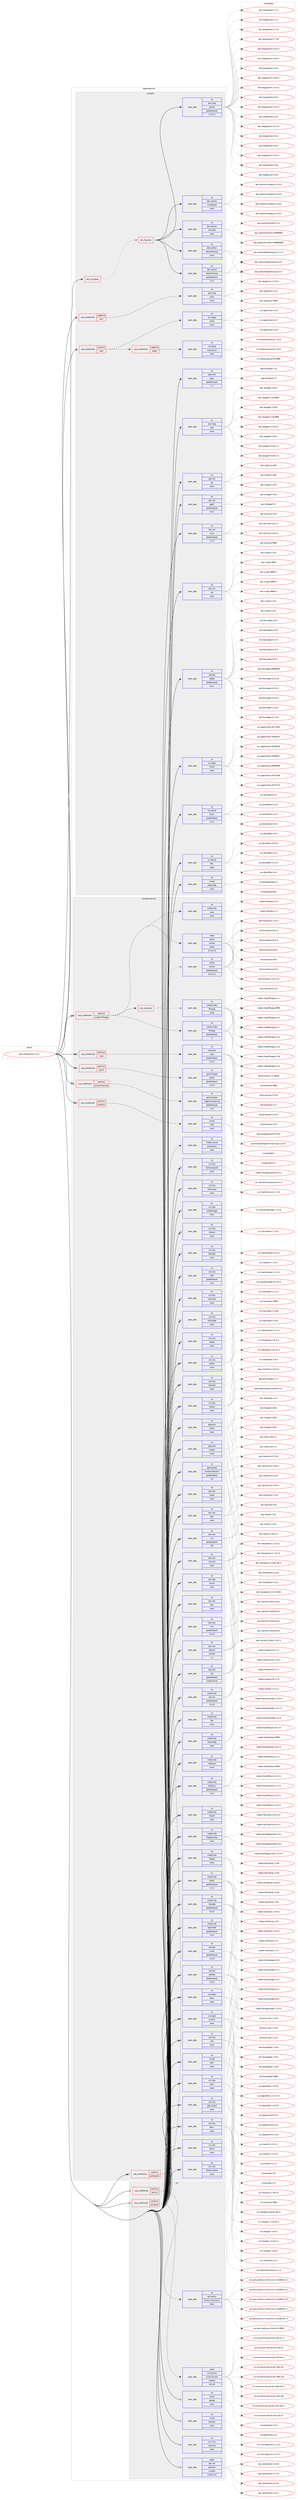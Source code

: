 digraph prolog {

# *************
# Graph options
# *************

newrank=true;
concentrate=true;
compound=true;
graph [rankdir=LR,fontname=Helvetica,fontsize=10,ranksep=1.5];#, ranksep=2.5, nodesep=0.2];
edge  [arrowhead=vee];
node  [fontname=Helvetica,fontsize=10];

# **********
# The ebuild
# **********

subgraph cluster_leftcol {
color=gray;
rank=same;
label=<<i>ebuild</i>>;
id [label="dev-util/electron-2.0.17", color=red, width=4, href="../dev-util/electron-2.0.17.svg"];
}

# ****************
# The dependencies
# ****************

subgraph cluster_midcol {
color=gray;
label=<<i>dependencies</i>>;
subgraph cluster_compile {
fillcolor="#eeeeee";
style=filled;
label=<<i>compile</i>>;
subgraph any23038 {
dependency1545129 [label=<<TABLE BORDER="0" CELLBORDER="1" CELLSPACING="0" CELLPADDING="4"><TR><TD CELLPADDING="10">any_of_group</TD></TR></TABLE>>, shape=none, color=red];subgraph all595 {
dependency1545130 [label=<<TABLE BORDER="0" CELLBORDER="1" CELLSPACING="0" CELLPADDING="4"><TR><TD CELLPADDING="10">all_of_group</TD></TR></TABLE>>, shape=none, color=red];subgraph pack1097207 {
dependency1545131 [label=<<TABLE BORDER="0" CELLBORDER="1" CELLSPACING="0" CELLPADDING="4" WIDTH="220"><TR><TD ROWSPAN="6" CELLPADDING="30">pack_dep</TD></TR><TR><TD WIDTH="110">no</TD></TR><TR><TD>dev-lang</TD></TR><TR><TD>python</TD></TR><TR><TD>greaterequal</TD></TR><TR><TD>2.7.5-r2</TD></TR></TABLE>>, shape=none, color=blue];
}
dependency1545130:e -> dependency1545131:w [weight=20,style="solid",arrowhead="inv"];
subgraph pack1097208 {
dependency1545132 [label=<<TABLE BORDER="0" CELLBORDER="1" CELLSPACING="0" CELLPADDING="4" WIDTH="220"><TR><TD ROWSPAN="6" CELLPADDING="30">pack_dep</TD></TR><TR><TD WIDTH="110">no</TD></TR><TR><TD>dev-python</TD></TR><TR><TD>beautifulsoup</TD></TR><TR><TD>none</TD></TR><TR><TD></TD></TR></TABLE>>, shape=none, color=blue];
}
dependency1545130:e -> dependency1545132:w [weight=20,style="solid",arrowhead="inv"];
subgraph pack1097209 {
dependency1545133 [label=<<TABLE BORDER="0" CELLBORDER="1" CELLSPACING="0" CELLPADDING="4" WIDTH="220"><TR><TD ROWSPAN="6" CELLPADDING="30">pack_dep</TD></TR><TR><TD WIDTH="110">no</TD></TR><TR><TD>dev-python</TD></TR><TR><TD>beautifulsoup</TD></TR><TR><TD>greaterequal</TD></TR><TR><TD>4.3.2</TD></TR></TABLE>>, shape=none, color=blue];
}
dependency1545130:e -> dependency1545133:w [weight=20,style="solid",arrowhead="inv"];
subgraph pack1097210 {
dependency1545134 [label=<<TABLE BORDER="0" CELLBORDER="1" CELLSPACING="0" CELLPADDING="4" WIDTH="220"><TR><TD ROWSPAN="6" CELLPADDING="30">pack_dep</TD></TR><TR><TD WIDTH="110">no</TD></TR><TR><TD>dev-python</TD></TR><TR><TD>html5lib</TD></TR><TR><TD>none</TD></TR><TR><TD></TD></TR></TABLE>>, shape=none, color=blue];
}
dependency1545130:e -> dependency1545134:w [weight=20,style="solid",arrowhead="inv"];
subgraph pack1097211 {
dependency1545135 [label=<<TABLE BORDER="0" CELLBORDER="1" CELLSPACING="0" CELLPADDING="4" WIDTH="220"><TR><TD ROWSPAN="6" CELLPADDING="30">pack_dep</TD></TR><TR><TD WIDTH="110">no</TD></TR><TR><TD>dev-python</TD></TR><TR><TD>simplejson</TD></TR><TR><TD>none</TD></TR><TR><TD></TD></TR></TABLE>>, shape=none, color=blue];
}
dependency1545130:e -> dependency1545135:w [weight=20,style="solid",arrowhead="inv"];
}
dependency1545129:e -> dependency1545130:w [weight=20,style="dotted",arrowhead="oinv"];
}
id:e -> dependency1545129:w [weight=20,style="solid",arrowhead="vee"];
subgraph cond424292 {
dependency1545136 [label=<<TABLE BORDER="0" CELLBORDER="1" CELLSPACING="0" CELLPADDING="4"><TR><TD ROWSPAN="3" CELLPADDING="10">use_conditional</TD></TR><TR><TD>negative</TD></TR><TR><TD>arm</TD></TR></TABLE>>, shape=none, color=red];
subgraph pack1097212 {
dependency1545137 [label=<<TABLE BORDER="0" CELLBORDER="1" CELLSPACING="0" CELLPADDING="4" WIDTH="220"><TR><TD ROWSPAN="6" CELLPADDING="30">pack_dep</TD></TR><TR><TD WIDTH="110">no</TD></TR><TR><TD>dev-lang</TD></TR><TR><TD>yasm</TD></TR><TR><TD>none</TD></TR><TR><TD></TD></TR></TABLE>>, shape=none, color=blue];
}
dependency1545136:e -> dependency1545137:w [weight=20,style="dashed",arrowhead="vee"];
}
id:e -> dependency1545136:w [weight=20,style="solid",arrowhead="vee"];
subgraph cond424293 {
dependency1545138 [label=<<TABLE BORDER="0" CELLBORDER="1" CELLSPACING="0" CELLPADDING="4"><TR><TD ROWSPAN="3" CELLPADDING="10">use_conditional</TD></TR><TR><TD>positive</TD></TR><TR><TD>test</TD></TR></TABLE>>, shape=none, color=red];
subgraph cond424294 {
dependency1545139 [label=<<TABLE BORDER="0" CELLBORDER="1" CELLSPACING="0" CELLPADDING="4"><TR><TD ROWSPAN="3" CELLPADDING="10">use_conditional</TD></TR><TR><TD>negative</TD></TR><TR><TD>prefix</TD></TR></TABLE>>, shape=none, color=red];
subgraph pack1097213 {
dependency1545140 [label=<<TABLE BORDER="0" CELLBORDER="1" CELLSPACING="0" CELLPADDING="4" WIDTH="220"><TR><TD ROWSPAN="6" CELLPADDING="30">pack_dep</TD></TR><TR><TD WIDTH="110">no</TD></TR><TR><TD>x11-base</TD></TR><TR><TD>xorg-server</TD></TR><TR><TD>none</TD></TR><TR><TD></TD></TR></TABLE>>, shape=none, color=blue];
}
dependency1545139:e -> dependency1545140:w [weight=20,style="dashed",arrowhead="vee"];
}
dependency1545138:e -> dependency1545139:w [weight=20,style="dashed",arrowhead="vee"];
subgraph pack1097214 {
dependency1545141 [label=<<TABLE BORDER="0" CELLBORDER="1" CELLSPACING="0" CELLPADDING="4" WIDTH="220"><TR><TD ROWSPAN="6" CELLPADDING="30">pack_dep</TD></TR><TR><TD WIDTH="110">no</TD></TR><TR><TD>x11-apps</TD></TR><TR><TD>xhost</TD></TR><TR><TD>none</TD></TR><TR><TD></TD></TR></TABLE>>, shape=none, color=blue];
}
dependency1545138:e -> dependency1545141:w [weight=20,style="dashed",arrowhead="vee"];
}
id:e -> dependency1545138:w [weight=20,style="solid",arrowhead="vee"];
subgraph pack1097215 {
dependency1545142 [label=<<TABLE BORDER="0" CELLBORDER="1" CELLSPACING="0" CELLPADDING="4" WIDTH="220"><TR><TD ROWSPAN="6" CELLPADDING="30">pack_dep</TD></TR><TR><TD WIDTH="110">no</TD></TR><TR><TD>app-arch</TD></TR><TR><TD>gzip</TD></TR><TR><TD>greaterequal</TD></TR><TR><TD>1.7</TD></TR></TABLE>>, shape=none, color=blue];
}
id:e -> dependency1545142:w [weight=20,style="solid",arrowhead="vee"];
subgraph pack1097216 {
dependency1545143 [label=<<TABLE BORDER="0" CELLBORDER="1" CELLSPACING="0" CELLPADDING="4" WIDTH="220"><TR><TD ROWSPAN="6" CELLPADDING="30">pack_dep</TD></TR><TR><TD WIDTH="110">no</TD></TR><TR><TD>dev-lang</TD></TR><TR><TD>perl</TD></TR><TR><TD>none</TD></TR><TR><TD></TD></TR></TABLE>>, shape=none, color=blue];
}
id:e -> dependency1545143:w [weight=20,style="solid",arrowhead="vee"];
subgraph pack1097217 {
dependency1545144 [label=<<TABLE BORDER="0" CELLBORDER="1" CELLSPACING="0" CELLPADDING="4" WIDTH="220"><TR><TD ROWSPAN="6" CELLPADDING="30">pack_dep</TD></TR><TR><TD WIDTH="110">no</TD></TR><TR><TD>dev-util</TD></TR><TR><TD>gn</TD></TR><TR><TD>none</TD></TR><TR><TD></TD></TR></TABLE>>, shape=none, color=blue];
}
id:e -> dependency1545144:w [weight=20,style="solid",arrowhead="vee"];
subgraph pack1097218 {
dependency1545145 [label=<<TABLE BORDER="0" CELLBORDER="1" CELLSPACING="0" CELLPADDING="4" WIDTH="220"><TR><TD ROWSPAN="6" CELLPADDING="30">pack_dep</TD></TR><TR><TD WIDTH="110">no</TD></TR><TR><TD>dev-util</TD></TR><TR><TD>gperf</TD></TR><TR><TD>greaterequal</TD></TR><TR><TD>3.0.3</TD></TR></TABLE>>, shape=none, color=blue];
}
id:e -> dependency1545145:w [weight=20,style="solid",arrowhead="vee"];
subgraph pack1097219 {
dependency1545146 [label=<<TABLE BORDER="0" CELLBORDER="1" CELLSPACING="0" CELLPADDING="4" WIDTH="220"><TR><TD ROWSPAN="6" CELLPADDING="30">pack_dep</TD></TR><TR><TD WIDTH="110">no</TD></TR><TR><TD>dev-util</TD></TR><TR><TD>ninja</TD></TR><TR><TD>greaterequal</TD></TR><TR><TD>1.7.2</TD></TR></TABLE>>, shape=none, color=blue];
}
id:e -> dependency1545146:w [weight=20,style="solid",arrowhead="vee"];
subgraph pack1097220 {
dependency1545147 [label=<<TABLE BORDER="0" CELLBORDER="1" CELLSPACING="0" CELLPADDING="4" WIDTH="220"><TR><TD ROWSPAN="6" CELLPADDING="30">pack_dep</TD></TR><TR><TD WIDTH="110">no</TD></TR><TR><TD>dev-vcs</TD></TR><TR><TD>git</TD></TR><TR><TD>none</TD></TR><TR><TD></TD></TR></TABLE>>, shape=none, color=blue];
}
id:e -> dependency1545147:w [weight=20,style="solid",arrowhead="vee"];
subgraph pack1097221 {
dependency1545148 [label=<<TABLE BORDER="0" CELLBORDER="1" CELLSPACING="0" CELLPADDING="4" WIDTH="220"><TR><TD ROWSPAN="6" CELLPADDING="30">pack_dep</TD></TR><TR><TD WIDTH="110">no</TD></TR><TR><TD>net-libs</TD></TR><TR><TD>nodejs</TD></TR><TR><TD>greaterequal</TD></TR><TR><TD>4.6.1</TD></TR></TABLE>>, shape=none, color=blue];
}
id:e -> dependency1545148:w [weight=20,style="solid",arrowhead="vee"];
subgraph pack1097222 {
dependency1545149 [label=<<TABLE BORDER="0" CELLBORDER="1" CELLSPACING="0" CELLPADDING="4" WIDTH="220"><TR><TD ROWSPAN="6" CELLPADDING="30">pack_dep</TD></TR><TR><TD WIDTH="110">no</TD></TR><TR><TD>sys-apps</TD></TR><TR><TD>hwids</TD></TR><TR><TD>none</TD></TR><TR><TD></TD></TR></TABLE>>, shape=none, color=blue];
}
id:e -> dependency1545149:w [weight=20,style="solid",arrowhead="vee"];
subgraph pack1097223 {
dependency1545150 [label=<<TABLE BORDER="0" CELLBORDER="1" CELLSPACING="0" CELLPADDING="4" WIDTH="220"><TR><TD ROWSPAN="6" CELLPADDING="30">pack_dep</TD></TR><TR><TD WIDTH="110">no</TD></TR><TR><TD>sys-devel</TD></TR><TR><TD>bison</TD></TR><TR><TD>greaterequal</TD></TR><TR><TD>2.4.3</TD></TR></TABLE>>, shape=none, color=blue];
}
id:e -> dependency1545150:w [weight=20,style="solid",arrowhead="vee"];
subgraph pack1097224 {
dependency1545151 [label=<<TABLE BORDER="0" CELLBORDER="1" CELLSPACING="0" CELLPADDING="4" WIDTH="220"><TR><TD ROWSPAN="6" CELLPADDING="30">pack_dep</TD></TR><TR><TD WIDTH="110">no</TD></TR><TR><TD>sys-devel</TD></TR><TR><TD>flex</TD></TR><TR><TD>none</TD></TR><TR><TD></TD></TR></TABLE>>, shape=none, color=blue];
}
id:e -> dependency1545151:w [weight=20,style="solid",arrowhead="vee"];
subgraph pack1097225 {
dependency1545152 [label=<<TABLE BORDER="0" CELLBORDER="1" CELLSPACING="0" CELLPADDING="4" WIDTH="220"><TR><TD ROWSPAN="6" CELLPADDING="30">pack_dep</TD></TR><TR><TD WIDTH="110">no</TD></TR><TR><TD>virtual</TD></TR><TR><TD>pkgconfig</TD></TR><TR><TD>none</TD></TR><TR><TD></TD></TR></TABLE>>, shape=none, color=blue];
}
id:e -> dependency1545152:w [weight=20,style="solid",arrowhead="vee"];
}
subgraph cluster_compileandrun {
fillcolor="#eeeeee";
style=filled;
label=<<i>compile and run</i>>;
subgraph cond424295 {
dependency1545153 [label=<<TABLE BORDER="0" CELLBORDER="1" CELLSPACING="0" CELLPADDING="4"><TR><TD ROWSPAN="3" CELLPADDING="10">use_conditional</TD></TR><TR><TD>positive</TD></TR><TR><TD>cups</TD></TR></TABLE>>, shape=none, color=red];
subgraph pack1097226 {
dependency1545154 [label=<<TABLE BORDER="0" CELLBORDER="1" CELLSPACING="0" CELLPADDING="4" WIDTH="220"><TR><TD ROWSPAN="6" CELLPADDING="30">pack_dep</TD></TR><TR><TD WIDTH="110">no</TD></TR><TR><TD>net-print</TD></TR><TR><TD>cups</TD></TR><TR><TD>greaterequal</TD></TR><TR><TD>1.3.11</TD></TR></TABLE>>, shape=none, color=blue];
}
dependency1545153:e -> dependency1545154:w [weight=20,style="dashed",arrowhead="vee"];
}
id:e -> dependency1545153:w [weight=20,style="solid",arrowhead="odotvee"];
subgraph cond424296 {
dependency1545155 [label=<<TABLE BORDER="0" CELLBORDER="1" CELLSPACING="0" CELLPADDING="4"><TR><TD ROWSPAN="3" CELLPADDING="10">use_conditional</TD></TR><TR><TD>positive</TD></TR><TR><TD>gconf</TD></TR></TABLE>>, shape=none, color=red];
subgraph pack1097227 {
dependency1545156 [label=<<TABLE BORDER="0" CELLBORDER="1" CELLSPACING="0" CELLPADDING="4" WIDTH="220"><TR><TD ROWSPAN="6" CELLPADDING="30">pack_dep</TD></TR><TR><TD WIDTH="110">no</TD></TR><TR><TD>gnome-base</TD></TR><TR><TD>gconf</TD></TR><TR><TD>greaterequal</TD></TR><TR><TD>2.24.0</TD></TR></TABLE>>, shape=none, color=blue];
}
dependency1545155:e -> dependency1545156:w [weight=20,style="dashed",arrowhead="vee"];
}
id:e -> dependency1545155:w [weight=20,style="solid",arrowhead="odotvee"];
subgraph cond424297 {
dependency1545157 [label=<<TABLE BORDER="0" CELLBORDER="1" CELLSPACING="0" CELLPADDING="4"><TR><TD ROWSPAN="3" CELLPADDING="10">use_conditional</TD></TR><TR><TD>positive</TD></TR><TR><TD>gnome-keyring</TD></TR></TABLE>>, shape=none, color=red];
subgraph pack1097228 {
dependency1545158 [label=<<TABLE BORDER="0" CELLBORDER="1" CELLSPACING="0" CELLPADDING="4" WIDTH="220"><TR><TD ROWSPAN="6" CELLPADDING="30">pack_dep</TD></TR><TR><TD WIDTH="110">no</TD></TR><TR><TD>gnome-base</TD></TR><TR><TD>libgnome-keyring</TD></TR><TR><TD>greaterequal</TD></TR><TR><TD>3.12</TD></TR></TABLE>>, shape=none, color=blue];
}
dependency1545157:e -> dependency1545158:w [weight=20,style="dashed",arrowhead="vee"];
}
id:e -> dependency1545157:w [weight=20,style="solid",arrowhead="odotvee"];
subgraph cond424298 {
dependency1545159 [label=<<TABLE BORDER="0" CELLBORDER="1" CELLSPACING="0" CELLPADDING="4"><TR><TD ROWSPAN="3" CELLPADDING="10">use_conditional</TD></TR><TR><TD>positive</TD></TR><TR><TD>kerberos</TD></TR></TABLE>>, shape=none, color=red];
subgraph pack1097229 {
dependency1545160 [label=<<TABLE BORDER="0" CELLBORDER="1" CELLSPACING="0" CELLPADDING="4" WIDTH="220"><TR><TD ROWSPAN="6" CELLPADDING="30">pack_dep</TD></TR><TR><TD WIDTH="110">no</TD></TR><TR><TD>virtual</TD></TR><TR><TD>krb5</TD></TR><TR><TD>none</TD></TR><TR><TD></TD></TR></TABLE>>, shape=none, color=blue];
}
dependency1545159:e -> dependency1545160:w [weight=20,style="dashed",arrowhead="vee"];
}
id:e -> dependency1545159:w [weight=20,style="solid",arrowhead="odotvee"];
subgraph cond424299 {
dependency1545161 [label=<<TABLE BORDER="0" CELLBORDER="1" CELLSPACING="0" CELLPADDING="4"><TR><TD ROWSPAN="3" CELLPADDING="10">use_conditional</TD></TR><TR><TD>positive</TD></TR><TR><TD>pulseaudio</TD></TR></TABLE>>, shape=none, color=red];
subgraph pack1097230 {
dependency1545162 [label=<<TABLE BORDER="0" CELLBORDER="1" CELLSPACING="0" CELLPADDING="4" WIDTH="220"><TR><TD ROWSPAN="6" CELLPADDING="30">pack_dep</TD></TR><TR><TD WIDTH="110">no</TD></TR><TR><TD>media-sound</TD></TR><TR><TD>pulseaudio</TD></TR><TR><TD>none</TD></TR><TR><TD></TD></TR></TABLE>>, shape=none, color=blue];
}
dependency1545161:e -> dependency1545162:w [weight=20,style="dashed",arrowhead="vee"];
}
id:e -> dependency1545161:w [weight=20,style="solid",arrowhead="odotvee"];
subgraph cond424300 {
dependency1545163 [label=<<TABLE BORDER="0" CELLBORDER="1" CELLSPACING="0" CELLPADDING="4"><TR><TD ROWSPAN="3" CELLPADDING="10">use_conditional</TD></TR><TR><TD>positive</TD></TR><TR><TD>system-ffmpeg</TD></TR></TABLE>>, shape=none, color=red];
subgraph pack1097231 {
dependency1545164 [label=<<TABLE BORDER="0" CELLBORDER="1" CELLSPACING="0" CELLPADDING="4" WIDTH="220"><TR><TD ROWSPAN="6" CELLPADDING="30">pack_dep</TD></TR><TR><TD WIDTH="110">no</TD></TR><TR><TD>media-video</TD></TR><TR><TD>ffmpeg</TD></TR><TR><TD>greaterequal</TD></TR><TR><TD>4</TD></TR></TABLE>>, shape=none, color=blue];
}
dependency1545163:e -> dependency1545164:w [weight=20,style="dashed",arrowhead="vee"];
subgraph any23039 {
dependency1545165 [label=<<TABLE BORDER="0" CELLBORDER="1" CELLSPACING="0" CELLPADDING="4"><TR><TD CELLPADDING="10">any_of_group</TD></TR></TABLE>>, shape=none, color=red];subgraph pack1097232 {
dependency1545166 [label=<<TABLE BORDER="0" CELLBORDER="1" CELLSPACING="0" CELLPADDING="4" WIDTH="220"><TR><TD ROWSPAN="6" CELLPADDING="30">pack_dep</TD></TR><TR><TD WIDTH="110">no</TD></TR><TR><TD>media-video</TD></TR><TR><TD>ffmpeg</TD></TR><TR><TD>none</TD></TR><TR><TD></TD></TR></TABLE>>, shape=none, color=blue];
}
dependency1545165:e -> dependency1545166:w [weight=20,style="dotted",arrowhead="oinv"];
subgraph pack1097233 {
dependency1545167 [label=<<TABLE BORDER="0" CELLBORDER="1" CELLSPACING="0" CELLPADDING="4" WIDTH="220"><TR><TD ROWSPAN="6" CELLPADDING="30">pack_dep</TD></TR><TR><TD WIDTH="110">no</TD></TR><TR><TD>net-fs</TD></TR><TR><TD>samba</TD></TR><TR><TD>greaterequal</TD></TR><TR><TD>4.5.10-r1</TD></TR></TABLE>>, shape=none, color=blue];
}
dependency1545165:e -> dependency1545167:w [weight=20,style="dotted",arrowhead="oinv"];
}
dependency1545163:e -> dependency1545165:w [weight=20,style="dashed",arrowhead="vee"];
subgraph pack1097234 {
dependency1545168 [label=<<TABLE BORDER="0" CELLBORDER="1" CELLSPACING="0" CELLPADDING="4" WIDTH="220"><TR><TD ROWSPAN="6" CELLPADDING="30">pack_dep</TD></TR><TR><TD WIDTH="110">weak</TD></TR><TR><TD>net-fs</TD></TR><TR><TD>samba</TD></TR><TR><TD>equal</TD></TR><TR><TD>4.5.12-r0</TD></TR></TABLE>>, shape=none, color=blue];
}
dependency1545163:e -> dependency1545168:w [weight=20,style="dashed",arrowhead="vee"];
subgraph pack1097235 {
dependency1545169 [label=<<TABLE BORDER="0" CELLBORDER="1" CELLSPACING="0" CELLPADDING="4" WIDTH="220"><TR><TD ROWSPAN="6" CELLPADDING="30">pack_dep</TD></TR><TR><TD WIDTH="110">no</TD></TR><TR><TD>media-libs</TD></TR><TR><TD>opus</TD></TR><TR><TD>none</TD></TR><TR><TD></TD></TR></TABLE>>, shape=none, color=blue];
}
dependency1545163:e -> dependency1545169:w [weight=20,style="dashed",arrowhead="vee"];
}
id:e -> dependency1545163:w [weight=20,style="solid",arrowhead="odotvee"];
subgraph pack1097236 {
dependency1545170 [label=<<TABLE BORDER="0" CELLBORDER="1" CELLSPACING="0" CELLPADDING="4" WIDTH="220"><TR><TD ROWSPAN="6" CELLPADDING="30">pack_dep</TD></TR><TR><TD WIDTH="110">no</TD></TR><TR><TD>app-arch</TD></TR><TR><TD>bzip2</TD></TR><TR><TD>none</TD></TR><TR><TD></TD></TR></TABLE>>, shape=none, color=blue];
}
id:e -> dependency1545170:w [weight=20,style="solid",arrowhead="odotvee"];
subgraph pack1097237 {
dependency1545171 [label=<<TABLE BORDER="0" CELLBORDER="1" CELLSPACING="0" CELLPADDING="4" WIDTH="220"><TR><TD ROWSPAN="6" CELLPADDING="30">pack_dep</TD></TR><TR><TD WIDTH="110">no</TD></TR><TR><TD>app-arch</TD></TR><TR><TD>snappy</TD></TR><TR><TD>none</TD></TR><TR><TD></TD></TR></TABLE>>, shape=none, color=blue];
}
id:e -> dependency1545171:w [weight=20,style="solid",arrowhead="odotvee"];
subgraph pack1097238 {
dependency1545172 [label=<<TABLE BORDER="0" CELLBORDER="1" CELLSPACING="0" CELLPADDING="4" WIDTH="220"><TR><TD ROWSPAN="6" CELLPADDING="30">pack_dep</TD></TR><TR><TD WIDTH="110">no</TD></TR><TR><TD>app-eselect</TD></TR><TR><TD>eselect-electron</TD></TR><TR><TD>greaterequal</TD></TR><TR><TD>2.0</TD></TR></TABLE>>, shape=none, color=blue];
}
id:e -> dependency1545172:w [weight=20,style="solid",arrowhead="odotvee"];
subgraph pack1097239 {
dependency1545173 [label=<<TABLE BORDER="0" CELLBORDER="1" CELLSPACING="0" CELLPADDING="4" WIDTH="220"><TR><TD ROWSPAN="6" CELLPADDING="30">pack_dep</TD></TR><TR><TD WIDTH="110">no</TD></TR><TR><TD>dev-libs</TD></TR><TR><TD>expat</TD></TR><TR><TD>none</TD></TR><TR><TD></TD></TR></TABLE>>, shape=none, color=blue];
}
id:e -> dependency1545173:w [weight=20,style="solid",arrowhead="odotvee"];
subgraph pack1097240 {
dependency1545174 [label=<<TABLE BORDER="0" CELLBORDER="1" CELLSPACING="0" CELLPADDING="4" WIDTH="220"><TR><TD ROWSPAN="6" CELLPADDING="30">pack_dep</TD></TR><TR><TD WIDTH="110">no</TD></TR><TR><TD>dev-libs</TD></TR><TR><TD>glib</TD></TR><TR><TD>none</TD></TR><TR><TD></TD></TR></TABLE>>, shape=none, color=blue];
}
id:e -> dependency1545174:w [weight=20,style="solid",arrowhead="odotvee"];
subgraph pack1097241 {
dependency1545175 [label=<<TABLE BORDER="0" CELLBORDER="1" CELLSPACING="0" CELLPADDING="4" WIDTH="220"><TR><TD ROWSPAN="6" CELLPADDING="30">pack_dep</TD></TR><TR><TD WIDTH="110">no</TD></TR><TR><TD>dev-libs</TD></TR><TR><TD>icu</TD></TR><TR><TD>greaterequal</TD></TR><TR><TD>58</TD></TR></TABLE>>, shape=none, color=blue];
}
id:e -> dependency1545175:w [weight=20,style="solid",arrowhead="odotvee"];
subgraph pack1097242 {
dependency1545176 [label=<<TABLE BORDER="0" CELLBORDER="1" CELLSPACING="0" CELLPADDING="4" WIDTH="220"><TR><TD ROWSPAN="6" CELLPADDING="30">pack_dep</TD></TR><TR><TD WIDTH="110">no</TD></TR><TR><TD>dev-libs</TD></TR><TR><TD>libxml2</TD></TR><TR><TD>none</TD></TR><TR><TD></TD></TR></TABLE>>, shape=none, color=blue];
}
id:e -> dependency1545176:w [weight=20,style="solid",arrowhead="odotvee"];
subgraph pack1097243 {
dependency1545177 [label=<<TABLE BORDER="0" CELLBORDER="1" CELLSPACING="0" CELLPADDING="4" WIDTH="220"><TR><TD ROWSPAN="6" CELLPADDING="30">pack_dep</TD></TR><TR><TD WIDTH="110">no</TD></TR><TR><TD>dev-libs</TD></TR><TR><TD>libxslt</TD></TR><TR><TD>none</TD></TR><TR><TD></TD></TR></TABLE>>, shape=none, color=blue];
}
id:e -> dependency1545177:w [weight=20,style="solid",arrowhead="odotvee"];
subgraph pack1097244 {
dependency1545178 [label=<<TABLE BORDER="0" CELLBORDER="1" CELLSPACING="0" CELLPADDING="4" WIDTH="220"><TR><TD ROWSPAN="6" CELLPADDING="30">pack_dep</TD></TR><TR><TD WIDTH="110">no</TD></TR><TR><TD>dev-libs</TD></TR><TR><TD>nspr</TD></TR><TR><TD>none</TD></TR><TR><TD></TD></TR></TABLE>>, shape=none, color=blue];
}
id:e -> dependency1545178:w [weight=20,style="solid",arrowhead="odotvee"];
subgraph pack1097245 {
dependency1545179 [label=<<TABLE BORDER="0" CELLBORDER="1" CELLSPACING="0" CELLPADDING="4" WIDTH="220"><TR><TD ROWSPAN="6" CELLPADDING="30">pack_dep</TD></TR><TR><TD WIDTH="110">no</TD></TR><TR><TD>dev-libs</TD></TR><TR><TD>nss</TD></TR><TR><TD>greaterequal</TD></TR><TR><TD>3.14.3</TD></TR></TABLE>>, shape=none, color=blue];
}
id:e -> dependency1545179:w [weight=20,style="solid",arrowhead="odotvee"];
subgraph pack1097246 {
dependency1545180 [label=<<TABLE BORDER="0" CELLBORDER="1" CELLSPACING="0" CELLPADDING="4" WIDTH="220"><TR><TD ROWSPAN="6" CELLPADDING="30">pack_dep</TD></TR><TR><TD WIDTH="110">no</TD></TR><TR><TD>dev-libs</TD></TR><TR><TD>openssl</TD></TR><TR><TD>smaller</TD></TR><TR><TD>1.1</TD></TR></TABLE>>, shape=none, color=blue];
}
id:e -> dependency1545180:w [weight=20,style="solid",arrowhead="odotvee"];
subgraph pack1097247 {
dependency1545181 [label=<<TABLE BORDER="0" CELLBORDER="1" CELLSPACING="0" CELLPADDING="4" WIDTH="220"><TR><TD ROWSPAN="6" CELLPADDING="30">pack_dep</TD></TR><TR><TD WIDTH="110">no</TD></TR><TR><TD>dev-libs</TD></TR><TR><TD>re2</TD></TR><TR><TD>greaterequal</TD></TR><TR><TD>0.2016.05.01</TD></TR></TABLE>>, shape=none, color=blue];
}
id:e -> dependency1545181:w [weight=20,style="solid",arrowhead="odotvee"];
subgraph pack1097248 {
dependency1545182 [label=<<TABLE BORDER="0" CELLBORDER="1" CELLSPACING="0" CELLPADDING="4" WIDTH="220"><TR><TD ROWSPAN="6" CELLPADDING="30">pack_dep</TD></TR><TR><TD WIDTH="110">no</TD></TR><TR><TD>media-libs</TD></TR><TR><TD>alsa-lib</TD></TR><TR><TD>greaterequal</TD></TR><TR><TD>1.0.19</TD></TR></TABLE>>, shape=none, color=blue];
}
id:e -> dependency1545182:w [weight=20,style="solid",arrowhead="odotvee"];
subgraph pack1097249 {
dependency1545183 [label=<<TABLE BORDER="0" CELLBORDER="1" CELLSPACING="0" CELLPADDING="4" WIDTH="220"><TR><TD ROWSPAN="6" CELLPADDING="30">pack_dep</TD></TR><TR><TD WIDTH="110">no</TD></TR><TR><TD>media-libs</TD></TR><TR><TD>flac</TD></TR><TR><TD>none</TD></TR><TR><TD></TD></TR></TABLE>>, shape=none, color=blue];
}
id:e -> dependency1545183:w [weight=20,style="solid",arrowhead="odotvee"];
subgraph pack1097250 {
dependency1545184 [label=<<TABLE BORDER="0" CELLBORDER="1" CELLSPACING="0" CELLPADDING="4" WIDTH="220"><TR><TD ROWSPAN="6" CELLPADDING="30">pack_dep</TD></TR><TR><TD WIDTH="110">no</TD></TR><TR><TD>media-libs</TD></TR><TR><TD>fontconfig</TD></TR><TR><TD>none</TD></TR><TR><TD></TD></TR></TABLE>>, shape=none, color=blue];
}
id:e -> dependency1545184:w [weight=20,style="solid",arrowhead="odotvee"];
subgraph pack1097251 {
dependency1545185 [label=<<TABLE BORDER="0" CELLBORDER="1" CELLSPACING="0" CELLPADDING="4" WIDTH="220"><TR><TD ROWSPAN="6" CELLPADDING="30">pack_dep</TD></TR><TR><TD WIDTH="110">no</TD></TR><TR><TD>media-libs</TD></TR><TR><TD>freetype</TD></TR><TR><TD>none</TD></TR><TR><TD></TD></TR></TABLE>>, shape=none, color=blue];
}
id:e -> dependency1545185:w [weight=20,style="solid",arrowhead="odotvee"];
subgraph pack1097252 {
dependency1545186 [label=<<TABLE BORDER="0" CELLBORDER="1" CELLSPACING="0" CELLPADDING="4" WIDTH="220"><TR><TD ROWSPAN="6" CELLPADDING="30">pack_dep</TD></TR><TR><TD WIDTH="110">no</TD></TR><TR><TD>media-libs</TD></TR><TR><TD>harfbuzz</TD></TR><TR><TD>greaterequal</TD></TR><TR><TD>1.4.2</TD></TR></TABLE>>, shape=none, color=blue];
}
id:e -> dependency1545186:w [weight=20,style="solid",arrowhead="odotvee"];
subgraph pack1097253 {
dependency1545187 [label=<<TABLE BORDER="0" CELLBORDER="1" CELLSPACING="0" CELLPADDING="4" WIDTH="220"><TR><TD ROWSPAN="6" CELLPADDING="30">pack_dep</TD></TR><TR><TD WIDTH="110">no</TD></TR><TR><TD>media-libs</TD></TR><TR><TD>libexif</TD></TR><TR><TD>none</TD></TR><TR><TD></TD></TR></TABLE>>, shape=none, color=blue];
}
id:e -> dependency1545187:w [weight=20,style="solid",arrowhead="odotvee"];
subgraph pack1097254 {
dependency1545188 [label=<<TABLE BORDER="0" CELLBORDER="1" CELLSPACING="0" CELLPADDING="4" WIDTH="220"><TR><TD ROWSPAN="6" CELLPADDING="30">pack_dep</TD></TR><TR><TD WIDTH="110">no</TD></TR><TR><TD>media-libs</TD></TR><TR><TD>libjpeg-turbo</TD></TR><TR><TD>none</TD></TR><TR><TD></TD></TR></TABLE>>, shape=none, color=blue];
}
id:e -> dependency1545188:w [weight=20,style="solid",arrowhead="odotvee"];
subgraph pack1097255 {
dependency1545189 [label=<<TABLE BORDER="0" CELLBORDER="1" CELLSPACING="0" CELLPADDING="4" WIDTH="220"><TR><TD ROWSPAN="6" CELLPADDING="30">pack_dep</TD></TR><TR><TD WIDTH="110">no</TD></TR><TR><TD>media-libs</TD></TR><TR><TD>libpng</TD></TR><TR><TD>none</TD></TR><TR><TD></TD></TR></TABLE>>, shape=none, color=blue];
}
id:e -> dependency1545189:w [weight=20,style="solid",arrowhead="odotvee"];
subgraph pack1097256 {
dependency1545190 [label=<<TABLE BORDER="0" CELLBORDER="1" CELLSPACING="0" CELLPADDING="4" WIDTH="220"><TR><TD ROWSPAN="6" CELLPADDING="30">pack_dep</TD></TR><TR><TD WIDTH="110">no</TD></TR><TR><TD>media-libs</TD></TR><TR><TD>libvpx</TD></TR><TR><TD>greaterequal</TD></TR><TR><TD>1.7.0</TD></TR></TABLE>>, shape=none, color=blue];
}
id:e -> dependency1545190:w [weight=20,style="solid",arrowhead="odotvee"];
subgraph pack1097257 {
dependency1545191 [label=<<TABLE BORDER="0" CELLBORDER="1" CELLSPACING="0" CELLPADDING="4" WIDTH="220"><TR><TD ROWSPAN="6" CELLPADDING="30">pack_dep</TD></TR><TR><TD WIDTH="110">no</TD></TR><TR><TD>media-libs</TD></TR><TR><TD>libwebp</TD></TR><TR><TD>greaterequal</TD></TR><TR><TD>0.4.0</TD></TR></TABLE>>, shape=none, color=blue];
}
id:e -> dependency1545191:w [weight=20,style="solid",arrowhead="odotvee"];
subgraph pack1097258 {
dependency1545192 [label=<<TABLE BORDER="0" CELLBORDER="1" CELLSPACING="0" CELLPADDING="4" WIDTH="220"><TR><TD ROWSPAN="6" CELLPADDING="30">pack_dep</TD></TR><TR><TD WIDTH="110">no</TD></TR><TR><TD>media-libs</TD></TR><TR><TD>openh264</TD></TR><TR><TD>greaterequal</TD></TR><TR><TD>1.6.0</TD></TR></TABLE>>, shape=none, color=blue];
}
id:e -> dependency1545192:w [weight=20,style="solid",arrowhead="odotvee"];
subgraph pack1097259 {
dependency1545193 [label=<<TABLE BORDER="0" CELLBORDER="1" CELLSPACING="0" CELLPADDING="4" WIDTH="220"><TR><TD ROWSPAN="6" CELLPADDING="30">pack_dep</TD></TR><TR><TD WIDTH="110">no</TD></TR><TR><TD>net-dns</TD></TR><TR><TD>c-ares</TD></TR><TR><TD>greaterequal</TD></TR><TR><TD>1.13.0</TD></TR></TABLE>>, shape=none, color=blue];
}
id:e -> dependency1545193:w [weight=20,style="solid",arrowhead="odotvee"];
subgraph pack1097260 {
dependency1545194 [label=<<TABLE BORDER="0" CELLBORDER="1" CELLSPACING="0" CELLPADDING="4" WIDTH="220"><TR><TD ROWSPAN="6" CELLPADDING="30">pack_dep</TD></TR><TR><TD WIDTH="110">no</TD></TR><TR><TD>net-libs</TD></TR><TR><TD>nghttp2</TD></TR><TR><TD>greaterequal</TD></TR><TR><TD>1.32.0</TD></TR></TABLE>>, shape=none, color=blue];
}
id:e -> dependency1545194:w [weight=20,style="solid",arrowhead="odotvee"];
subgraph pack1097261 {
dependency1545195 [label=<<TABLE BORDER="0" CELLBORDER="1" CELLSPACING="0" CELLPADDING="4" WIDTH="220"><TR><TD ROWSPAN="6" CELLPADDING="30">pack_dep</TD></TR><TR><TD WIDTH="110">no</TD></TR><TR><TD>sys-apps</TD></TR><TR><TD>dbus</TD></TR><TR><TD>none</TD></TR><TR><TD></TD></TR></TABLE>>, shape=none, color=blue];
}
id:e -> dependency1545195:w [weight=20,style="solid",arrowhead="odotvee"];
subgraph pack1097262 {
dependency1545196 [label=<<TABLE BORDER="0" CELLBORDER="1" CELLSPACING="0" CELLPADDING="4" WIDTH="220"><TR><TD ROWSPAN="6" CELLPADDING="30">pack_dep</TD></TR><TR><TD WIDTH="110">no</TD></TR><TR><TD>sys-apps</TD></TR><TR><TD>pciutils</TD></TR><TR><TD>none</TD></TR><TR><TD></TD></TR></TABLE>>, shape=none, color=blue];
}
id:e -> dependency1545196:w [weight=20,style="solid",arrowhead="odotvee"];
subgraph pack1097263 {
dependency1545197 [label=<<TABLE BORDER="0" CELLBORDER="1" CELLSPACING="0" CELLPADDING="4" WIDTH="220"><TR><TD ROWSPAN="6" CELLPADDING="30">pack_dep</TD></TR><TR><TD WIDTH="110">no</TD></TR><TR><TD>sys-libs</TD></TR><TR><TD>zlib</TD></TR><TR><TD>none</TD></TR><TR><TD></TD></TR></TABLE>>, shape=none, color=blue];
}
id:e -> dependency1545197:w [weight=20,style="solid",arrowhead="odotvee"];
subgraph pack1097264 {
dependency1545198 [label=<<TABLE BORDER="0" CELLBORDER="1" CELLSPACING="0" CELLPADDING="4" WIDTH="220"><TR><TD ROWSPAN="6" CELLPADDING="30">pack_dep</TD></TR><TR><TD WIDTH="110">no</TD></TR><TR><TD>virtual</TD></TR><TR><TD>udev</TD></TR><TR><TD>none</TD></TR><TR><TD></TD></TR></TABLE>>, shape=none, color=blue];
}
id:e -> dependency1545198:w [weight=20,style="solid",arrowhead="odotvee"];
subgraph pack1097265 {
dependency1545199 [label=<<TABLE BORDER="0" CELLBORDER="1" CELLSPACING="0" CELLPADDING="4" WIDTH="220"><TR><TD ROWSPAN="6" CELLPADDING="30">pack_dep</TD></TR><TR><TD WIDTH="110">no</TD></TR><TR><TD>x11-libs</TD></TR><TR><TD>cairo</TD></TR><TR><TD>none</TD></TR><TR><TD></TD></TR></TABLE>>, shape=none, color=blue];
}
id:e -> dependency1545199:w [weight=20,style="solid",arrowhead="odotvee"];
subgraph pack1097266 {
dependency1545200 [label=<<TABLE BORDER="0" CELLBORDER="1" CELLSPACING="0" CELLPADDING="4" WIDTH="220"><TR><TD ROWSPAN="6" CELLPADDING="30">pack_dep</TD></TR><TR><TD WIDTH="110">no</TD></TR><TR><TD>x11-libs</TD></TR><TR><TD>gdk-pixbuf</TD></TR><TR><TD>none</TD></TR><TR><TD></TD></TR></TABLE>>, shape=none, color=blue];
}
id:e -> dependency1545200:w [weight=20,style="solid",arrowhead="odotvee"];
subgraph pack1097267 {
dependency1545201 [label=<<TABLE BORDER="0" CELLBORDER="1" CELLSPACING="0" CELLPADDING="4" WIDTH="220"><TR><TD ROWSPAN="6" CELLPADDING="30">pack_dep</TD></TR><TR><TD WIDTH="110">no</TD></TR><TR><TD>x11-libs</TD></TR><TR><TD>gtk+</TD></TR><TR><TD>none</TD></TR><TR><TD></TD></TR></TABLE>>, shape=none, color=blue];
}
id:e -> dependency1545201:w [weight=20,style="solid",arrowhead="odotvee"];
subgraph pack1097268 {
dependency1545202 [label=<<TABLE BORDER="0" CELLBORDER="1" CELLSPACING="0" CELLPADDING="4" WIDTH="220"><TR><TD ROWSPAN="6" CELLPADDING="30">pack_dep</TD></TR><TR><TD WIDTH="110">no</TD></TR><TR><TD>x11-libs</TD></TR><TR><TD>libX11</TD></TR><TR><TD>none</TD></TR><TR><TD></TD></TR></TABLE>>, shape=none, color=blue];
}
id:e -> dependency1545202:w [weight=20,style="solid",arrowhead="odotvee"];
subgraph pack1097269 {
dependency1545203 [label=<<TABLE BORDER="0" CELLBORDER="1" CELLSPACING="0" CELLPADDING="4" WIDTH="220"><TR><TD ROWSPAN="6" CELLPADDING="30">pack_dep</TD></TR><TR><TD WIDTH="110">no</TD></TR><TR><TD>x11-libs</TD></TR><TR><TD>libXScrnSaver</TD></TR><TR><TD>none</TD></TR><TR><TD></TD></TR></TABLE>>, shape=none, color=blue];
}
id:e -> dependency1545203:w [weight=20,style="solid",arrowhead="odotvee"];
subgraph pack1097270 {
dependency1545204 [label=<<TABLE BORDER="0" CELLBORDER="1" CELLSPACING="0" CELLPADDING="4" WIDTH="220"><TR><TD ROWSPAN="6" CELLPADDING="30">pack_dep</TD></TR><TR><TD WIDTH="110">no</TD></TR><TR><TD>x11-libs</TD></TR><TR><TD>libXcomposite</TD></TR><TR><TD>none</TD></TR><TR><TD></TD></TR></TABLE>>, shape=none, color=blue];
}
id:e -> dependency1545204:w [weight=20,style="solid",arrowhead="odotvee"];
subgraph pack1097271 {
dependency1545205 [label=<<TABLE BORDER="0" CELLBORDER="1" CELLSPACING="0" CELLPADDING="4" WIDTH="220"><TR><TD ROWSPAN="6" CELLPADDING="30">pack_dep</TD></TR><TR><TD WIDTH="110">no</TD></TR><TR><TD>x11-libs</TD></TR><TR><TD>libXcursor</TD></TR><TR><TD>none</TD></TR><TR><TD></TD></TR></TABLE>>, shape=none, color=blue];
}
id:e -> dependency1545205:w [weight=20,style="solid",arrowhead="odotvee"];
subgraph pack1097272 {
dependency1545206 [label=<<TABLE BORDER="0" CELLBORDER="1" CELLSPACING="0" CELLPADDING="4" WIDTH="220"><TR><TD ROWSPAN="6" CELLPADDING="30">pack_dep</TD></TR><TR><TD WIDTH="110">no</TD></TR><TR><TD>x11-libs</TD></TR><TR><TD>libXdamage</TD></TR><TR><TD>none</TD></TR><TR><TD></TD></TR></TABLE>>, shape=none, color=blue];
}
id:e -> dependency1545206:w [weight=20,style="solid",arrowhead="odotvee"];
subgraph pack1097273 {
dependency1545207 [label=<<TABLE BORDER="0" CELLBORDER="1" CELLSPACING="0" CELLPADDING="4" WIDTH="220"><TR><TD ROWSPAN="6" CELLPADDING="30">pack_dep</TD></TR><TR><TD WIDTH="110">no</TD></TR><TR><TD>x11-libs</TD></TR><TR><TD>libXext</TD></TR><TR><TD>none</TD></TR><TR><TD></TD></TR></TABLE>>, shape=none, color=blue];
}
id:e -> dependency1545207:w [weight=20,style="solid",arrowhead="odotvee"];
subgraph pack1097274 {
dependency1545208 [label=<<TABLE BORDER="0" CELLBORDER="1" CELLSPACING="0" CELLPADDING="4" WIDTH="220"><TR><TD ROWSPAN="6" CELLPADDING="30">pack_dep</TD></TR><TR><TD WIDTH="110">no</TD></TR><TR><TD>x11-libs</TD></TR><TR><TD>libXfixes</TD></TR><TR><TD>none</TD></TR><TR><TD></TD></TR></TABLE>>, shape=none, color=blue];
}
id:e -> dependency1545208:w [weight=20,style="solid",arrowhead="odotvee"];
subgraph pack1097275 {
dependency1545209 [label=<<TABLE BORDER="0" CELLBORDER="1" CELLSPACING="0" CELLPADDING="4" WIDTH="220"><TR><TD ROWSPAN="6" CELLPADDING="30">pack_dep</TD></TR><TR><TD WIDTH="110">no</TD></TR><TR><TD>x11-libs</TD></TR><TR><TD>libXi</TD></TR><TR><TD>greaterequal</TD></TR><TR><TD>1.6.0</TD></TR></TABLE>>, shape=none, color=blue];
}
id:e -> dependency1545209:w [weight=20,style="solid",arrowhead="odotvee"];
subgraph pack1097276 {
dependency1545210 [label=<<TABLE BORDER="0" CELLBORDER="1" CELLSPACING="0" CELLPADDING="4" WIDTH="220"><TR><TD ROWSPAN="6" CELLPADDING="30">pack_dep</TD></TR><TR><TD WIDTH="110">no</TD></TR><TR><TD>x11-libs</TD></TR><TR><TD>libXrandr</TD></TR><TR><TD>none</TD></TR><TR><TD></TD></TR></TABLE>>, shape=none, color=blue];
}
id:e -> dependency1545210:w [weight=20,style="solid",arrowhead="odotvee"];
subgraph pack1097277 {
dependency1545211 [label=<<TABLE BORDER="0" CELLBORDER="1" CELLSPACING="0" CELLPADDING="4" WIDTH="220"><TR><TD ROWSPAN="6" CELLPADDING="30">pack_dep</TD></TR><TR><TD WIDTH="110">no</TD></TR><TR><TD>x11-libs</TD></TR><TR><TD>libXrender</TD></TR><TR><TD>none</TD></TR><TR><TD></TD></TR></TABLE>>, shape=none, color=blue];
}
id:e -> dependency1545211:w [weight=20,style="solid",arrowhead="odotvee"];
subgraph pack1097278 {
dependency1545212 [label=<<TABLE BORDER="0" CELLBORDER="1" CELLSPACING="0" CELLPADDING="4" WIDTH="220"><TR><TD ROWSPAN="6" CELLPADDING="30">pack_dep</TD></TR><TR><TD WIDTH="110">no</TD></TR><TR><TD>x11-libs</TD></TR><TR><TD>libXtst</TD></TR><TR><TD>none</TD></TR><TR><TD></TD></TR></TABLE>>, shape=none, color=blue];
}
id:e -> dependency1545212:w [weight=20,style="solid",arrowhead="odotvee"];
subgraph pack1097279 {
dependency1545213 [label=<<TABLE BORDER="0" CELLBORDER="1" CELLSPACING="0" CELLPADDING="4" WIDTH="220"><TR><TD ROWSPAN="6" CELLPADDING="30">pack_dep</TD></TR><TR><TD WIDTH="110">no</TD></TR><TR><TD>x11-libs</TD></TR><TR><TD>libdrm</TD></TR><TR><TD>none</TD></TR><TR><TD></TD></TR></TABLE>>, shape=none, color=blue];
}
id:e -> dependency1545213:w [weight=20,style="solid",arrowhead="odotvee"];
subgraph pack1097280 {
dependency1545214 [label=<<TABLE BORDER="0" CELLBORDER="1" CELLSPACING="0" CELLPADDING="4" WIDTH="220"><TR><TD ROWSPAN="6" CELLPADDING="30">pack_dep</TD></TR><TR><TD WIDTH="110">no</TD></TR><TR><TD>x11-libs</TD></TR><TR><TD>libnotify</TD></TR><TR><TD>none</TD></TR><TR><TD></TD></TR></TABLE>>, shape=none, color=blue];
}
id:e -> dependency1545214:w [weight=20,style="solid",arrowhead="odotvee"];
subgraph pack1097281 {
dependency1545215 [label=<<TABLE BORDER="0" CELLBORDER="1" CELLSPACING="0" CELLPADDING="4" WIDTH="220"><TR><TD ROWSPAN="6" CELLPADDING="30">pack_dep</TD></TR><TR><TD WIDTH="110">no</TD></TR><TR><TD>x11-libs</TD></TR><TR><TD>pango</TD></TR><TR><TD>none</TD></TR><TR><TD></TD></TR></TABLE>>, shape=none, color=blue];
}
id:e -> dependency1545215:w [weight=20,style="solid",arrowhead="odotvee"];
}
subgraph cluster_run {
fillcolor="#eeeeee";
style=filled;
label=<<i>run</i>>;
subgraph cond424301 {
dependency1545216 [label=<<TABLE BORDER="0" CELLBORDER="1" CELLSPACING="0" CELLPADDING="4"><TR><TD ROWSPAN="3" CELLPADDING="10">use_conditional</TD></TR><TR><TD>positive</TD></TR><TR><TD>selinux</TD></TR></TABLE>>, shape=none, color=red];
subgraph pack1097282 {
dependency1545217 [label=<<TABLE BORDER="0" CELLBORDER="1" CELLSPACING="0" CELLPADDING="4" WIDTH="220"><TR><TD ROWSPAN="6" CELLPADDING="30">pack_dep</TD></TR><TR><TD WIDTH="110">no</TD></TR><TR><TD>sec-policy</TD></TR><TR><TD>selinux-chromium</TD></TR><TR><TD>none</TD></TR><TR><TD></TD></TR></TABLE>>, shape=none, color=blue];
}
dependency1545216:e -> dependency1545217:w [weight=20,style="dashed",arrowhead="vee"];
}
id:e -> dependency1545216:w [weight=20,style="solid",arrowhead="odot"];
subgraph cond424302 {
dependency1545218 [label=<<TABLE BORDER="0" CELLBORDER="1" CELLSPACING="0" CELLPADDING="4"><TR><TD ROWSPAN="3" CELLPADDING="10">use_conditional</TD></TR><TR><TD>positive</TD></TR><TR><TD>tcmalloc</TD></TR></TABLE>>, shape=none, color=red];
subgraph pack1097283 {
dependency1545219 [label=<<TABLE BORDER="0" CELLBORDER="1" CELLSPACING="0" CELLPADDING="4" WIDTH="220"><TR><TD ROWSPAN="6" CELLPADDING="30">pack_dep</TD></TR><TR><TD WIDTH="110">weak</TD></TR><TR><TD>x11-drivers</TD></TR><TR><TD>nvidia-drivers</TD></TR><TR><TD>smaller</TD></TR><TR><TD>331.20</TD></TR></TABLE>>, shape=none, color=blue];
}
dependency1545218:e -> dependency1545219:w [weight=20,style="dashed",arrowhead="vee"];
}
id:e -> dependency1545218:w [weight=20,style="solid",arrowhead="odot"];
subgraph pack1097284 {
dependency1545220 [label=<<TABLE BORDER="0" CELLBORDER="1" CELLSPACING="0" CELLPADDING="4" WIDTH="220"><TR><TD ROWSPAN="6" CELLPADDING="30">pack_dep</TD></TR><TR><TD WIDTH="110">no</TD></TR><TR><TD>virtual</TD></TR><TR><TD>opengl</TD></TR><TR><TD>none</TD></TR><TR><TD></TD></TR></TABLE>>, shape=none, color=blue];
}
id:e -> dependency1545220:w [weight=20,style="solid",arrowhead="odot"];
subgraph pack1097285 {
dependency1545221 [label=<<TABLE BORDER="0" CELLBORDER="1" CELLSPACING="0" CELLPADDING="4" WIDTH="220"><TR><TD ROWSPAN="6" CELLPADDING="30">pack_dep</TD></TR><TR><TD WIDTH="110">no</TD></TR><TR><TD>virtual</TD></TR><TR><TD>ttf-fonts</TD></TR><TR><TD>none</TD></TR><TR><TD></TD></TR></TABLE>>, shape=none, color=blue];
}
id:e -> dependency1545221:w [weight=20,style="solid",arrowhead="odot"];
subgraph pack1097286 {
dependency1545222 [label=<<TABLE BORDER="0" CELLBORDER="1" CELLSPACING="0" CELLPADDING="4" WIDTH="220"><TR><TD ROWSPAN="6" CELLPADDING="30">pack_dep</TD></TR><TR><TD WIDTH="110">no</TD></TR><TR><TD>x11-misc</TD></TR><TR><TD>xdg-utils</TD></TR><TR><TD>none</TD></TR><TR><TD></TD></TR></TABLE>>, shape=none, color=blue];
}
id:e -> dependency1545222:w [weight=20,style="solid",arrowhead="odot"];
subgraph pack1097287 {
dependency1545223 [label=<<TABLE BORDER="0" CELLBORDER="1" CELLSPACING="0" CELLPADDING="4" WIDTH="220"><TR><TD ROWSPAN="6" CELLPADDING="30">pack_dep</TD></TR><TR><TD WIDTH="110">weak</TD></TR><TR><TD>dev-util</TD></TR><TR><TD>electron</TD></TR><TR><TD>smaller</TD></TR><TR><TD>0.36.12-r4</TD></TR></TABLE>>, shape=none, color=blue];
}
id:e -> dependency1545223:w [weight=20,style="solid",arrowhead="odot"];
}
}

# **************
# The candidates
# **************

subgraph cluster_choices {
rank=same;
color=gray;
label=<<i>candidates</i>>;

subgraph choice1097207 {
color=black;
nodesep=1;
choice10010111845108971101034711212111610411111045504655464953 [label="dev-lang/python-2.7.15", color=red, width=4,href="../dev-lang/python-2.7.15.svg"];
choice10010111845108971101034711212111610411111045504655464954 [label="dev-lang/python-2.7.16", color=red, width=4,href="../dev-lang/python-2.7.16.svg"];
choice1001011184510897110103471121211161041111104551465246534511449 [label="dev-lang/python-3.4.5-r1", color=red, width=4,href="../dev-lang/python-3.4.5-r1.svg"];
choice1001011184510897110103471121211161041111104551465246544511449 [label="dev-lang/python-3.4.6-r1", color=red, width=4,href="../dev-lang/python-3.4.6-r1.svg"];
choice100101118451089711010347112121116104111110455146524656 [label="dev-lang/python-3.4.8", color=red, width=4,href="../dev-lang/python-3.4.8.svg"];
choice1001011184510897110103471121211161041111104551465246564511449 [label="dev-lang/python-3.4.8-r1", color=red, width=4,href="../dev-lang/python-3.4.8-r1.svg"];
choice1001011184510897110103471121211161041111104551465346524511449 [label="dev-lang/python-3.5.4-r1", color=red, width=4,href="../dev-lang/python-3.5.4-r1.svg"];
choice100101118451089711010347112121116104111110455146534653 [label="dev-lang/python-3.5.5", color=red, width=4,href="../dev-lang/python-3.5.5.svg"];
choice1001011184510897110103471121211161041111104551465346534511449 [label="dev-lang/python-3.5.5-r1", color=red, width=4,href="../dev-lang/python-3.5.5-r1.svg"];
choice100101118451089711010347112121116104111110455146534654 [label="dev-lang/python-3.5.6", color=red, width=4,href="../dev-lang/python-3.5.6.svg"];
choice1001011184510897110103471121211161041111104551465446514511449 [label="dev-lang/python-3.6.3-r1", color=red, width=4,href="../dev-lang/python-3.6.3-r1.svg"];
choice100101118451089711010347112121116104111110455146544652 [label="dev-lang/python-3.6.4", color=red, width=4,href="../dev-lang/python-3.6.4.svg"];
choice100101118451089711010347112121116104111110455146544653 [label="dev-lang/python-3.6.5", color=red, width=4,href="../dev-lang/python-3.6.5.svg"];
choice1001011184510897110103471121211161041111104551465446534511449 [label="dev-lang/python-3.6.5-r1", color=red, width=4,href="../dev-lang/python-3.6.5-r1.svg"];
choice100101118451089711010347112121116104111110455146544654 [label="dev-lang/python-3.6.6", color=red, width=4,href="../dev-lang/python-3.6.6.svg"];
choice100101118451089711010347112121116104111110455146544656 [label="dev-lang/python-3.6.8", color=red, width=4,href="../dev-lang/python-3.6.8.svg"];
choice100101118451089711010347112121116104111110455146554648 [label="dev-lang/python-3.7.0", color=red, width=4,href="../dev-lang/python-3.7.0.svg"];
choice100101118451089711010347112121116104111110455146554650 [label="dev-lang/python-3.7.2", color=red, width=4,href="../dev-lang/python-3.7.2.svg"];
dependency1545131:e -> choice10010111845108971101034711212111610411111045504655464953:w [style=dotted,weight="100"];
dependency1545131:e -> choice10010111845108971101034711212111610411111045504655464954:w [style=dotted,weight="100"];
dependency1545131:e -> choice1001011184510897110103471121211161041111104551465246534511449:w [style=dotted,weight="100"];
dependency1545131:e -> choice1001011184510897110103471121211161041111104551465246544511449:w [style=dotted,weight="100"];
dependency1545131:e -> choice100101118451089711010347112121116104111110455146524656:w [style=dotted,weight="100"];
dependency1545131:e -> choice1001011184510897110103471121211161041111104551465246564511449:w [style=dotted,weight="100"];
dependency1545131:e -> choice1001011184510897110103471121211161041111104551465346524511449:w [style=dotted,weight="100"];
dependency1545131:e -> choice100101118451089711010347112121116104111110455146534653:w [style=dotted,weight="100"];
dependency1545131:e -> choice1001011184510897110103471121211161041111104551465346534511449:w [style=dotted,weight="100"];
dependency1545131:e -> choice100101118451089711010347112121116104111110455146534654:w [style=dotted,weight="100"];
dependency1545131:e -> choice1001011184510897110103471121211161041111104551465446514511449:w [style=dotted,weight="100"];
dependency1545131:e -> choice100101118451089711010347112121116104111110455146544652:w [style=dotted,weight="100"];
dependency1545131:e -> choice100101118451089711010347112121116104111110455146544653:w [style=dotted,weight="100"];
dependency1545131:e -> choice1001011184510897110103471121211161041111104551465446534511449:w [style=dotted,weight="100"];
dependency1545131:e -> choice100101118451089711010347112121116104111110455146544654:w [style=dotted,weight="100"];
dependency1545131:e -> choice100101118451089711010347112121116104111110455146544656:w [style=dotted,weight="100"];
dependency1545131:e -> choice100101118451089711010347112121116104111110455146554648:w [style=dotted,weight="100"];
dependency1545131:e -> choice100101118451089711010347112121116104111110455146554650:w [style=dotted,weight="100"];
}
subgraph choice1097208 {
color=black;
nodesep=1;
choice100101118451121211161041111104798101971171161051021171081151111171124551465046494511449 [label="dev-python/beautifulsoup-3.2.1-r1", color=red, width=4,href="../dev-python/beautifulsoup-3.2.1-r1.svg"];
choice10010111845112121116104111110479810197117116105102117108115111117112455246534649 [label="dev-python/beautifulsoup-4.5.1", color=red, width=4,href="../dev-python/beautifulsoup-4.5.1.svg"];
choice10010111845112121116104111110479810197117116105102117108115111117112455246544651 [label="dev-python/beautifulsoup-4.6.3", color=red, width=4,href="../dev-python/beautifulsoup-4.6.3.svg"];
dependency1545132:e -> choice100101118451121211161041111104798101971171161051021171081151111171124551465046494511449:w [style=dotted,weight="100"];
dependency1545132:e -> choice10010111845112121116104111110479810197117116105102117108115111117112455246534649:w [style=dotted,weight="100"];
dependency1545132:e -> choice10010111845112121116104111110479810197117116105102117108115111117112455246544651:w [style=dotted,weight="100"];
}
subgraph choice1097209 {
color=black;
nodesep=1;
choice100101118451121211161041111104798101971171161051021171081151111171124551465046494511449 [label="dev-python/beautifulsoup-3.2.1-r1", color=red, width=4,href="../dev-python/beautifulsoup-3.2.1-r1.svg"];
choice10010111845112121116104111110479810197117116105102117108115111117112455246534649 [label="dev-python/beautifulsoup-4.5.1", color=red, width=4,href="../dev-python/beautifulsoup-4.5.1.svg"];
choice10010111845112121116104111110479810197117116105102117108115111117112455246544651 [label="dev-python/beautifulsoup-4.6.3", color=red, width=4,href="../dev-python/beautifulsoup-4.6.3.svg"];
dependency1545133:e -> choice100101118451121211161041111104798101971171161051021171081151111171124551465046494511449:w [style=dotted,weight="100"];
dependency1545133:e -> choice10010111845112121116104111110479810197117116105102117108115111117112455246534649:w [style=dotted,weight="100"];
dependency1545133:e -> choice10010111845112121116104111110479810197117116105102117108115111117112455246544651:w [style=dotted,weight="100"];
}
subgraph choice1097210 {
color=black;
nodesep=1;
choice1001011184511212111610411111047104116109108531081059845484657575757575757 [label="dev-python/html5lib-0.9999999", color=red, width=4,href="../dev-python/html5lib-0.9999999.svg"];
choice10010111845112121116104111110471041161091085310810598454846575757575757575757 [label="dev-python/html5lib-0.999999999", color=red, width=4,href="../dev-python/html5lib-0.999999999.svg"];
choice10010111845112121116104111110471041161091085310810598454946484649 [label="dev-python/html5lib-1.0.1", color=red, width=4,href="../dev-python/html5lib-1.0.1.svg"];
dependency1545134:e -> choice1001011184511212111610411111047104116109108531081059845484657575757575757:w [style=dotted,weight="100"];
dependency1545134:e -> choice10010111845112121116104111110471041161091085310810598454846575757575757575757:w [style=dotted,weight="100"];
dependency1545134:e -> choice10010111845112121116104111110471041161091085310810598454946484649:w [style=dotted,weight="100"];
}
subgraph choice1097211 {
color=black;
nodesep=1;
choice100101118451121211161041111104711510510911210810110611511111045514649514650 [label="dev-python/simplejson-3.13.2", color=red, width=4,href="../dev-python/simplejson-3.13.2.svg"];
choice100101118451121211161041111104711510510911210810110611511111045514649524648 [label="dev-python/simplejson-3.14.0", color=red, width=4,href="../dev-python/simplejson-3.14.0.svg"];
choice100101118451121211161041111104711510510911210810110611511111045514649534648 [label="dev-python/simplejson-3.15.0", color=red, width=4,href="../dev-python/simplejson-3.15.0.svg"];
choice100101118451121211161041111104711510510911210810110611511111045514649544648 [label="dev-python/simplejson-3.16.0", color=red, width=4,href="../dev-python/simplejson-3.16.0.svg"];
dependency1545135:e -> choice100101118451121211161041111104711510510911210810110611511111045514649514650:w [style=dotted,weight="100"];
dependency1545135:e -> choice100101118451121211161041111104711510510911210810110611511111045514649524648:w [style=dotted,weight="100"];
dependency1545135:e -> choice100101118451121211161041111104711510510911210810110611511111045514649534648:w [style=dotted,weight="100"];
dependency1545135:e -> choice100101118451121211161041111104711510510911210810110611511111045514649544648:w [style=dotted,weight="100"];
}
subgraph choice1097212 {
color=black;
nodesep=1;
choice100101118451089711010347121971151094549465046484511449 [label="dev-lang/yasm-1.2.0-r1", color=red, width=4,href="../dev-lang/yasm-1.2.0-r1.svg"];
choice10010111845108971101034712197115109454946514648 [label="dev-lang/yasm-1.3.0", color=red, width=4,href="../dev-lang/yasm-1.3.0.svg"];
choice100101118451089711010347121971151094557575757 [label="dev-lang/yasm-9999", color=red, width=4,href="../dev-lang/yasm-9999.svg"];
dependency1545137:e -> choice100101118451089711010347121971151094549465046484511449:w [style=dotted,weight="100"];
dependency1545137:e -> choice10010111845108971101034712197115109454946514648:w [style=dotted,weight="100"];
dependency1545137:e -> choice100101118451089711010347121971151094557575757:w [style=dotted,weight="100"];
}
subgraph choice1097213 {
color=black;
nodesep=1;
choice1204949459897115101471201111141034511510111411810111445494650484651 [label="x11-base/xorg-server-1.20.3", color=red, width=4,href="../x11-base/xorg-server-1.20.3.svg"];
choice1204949459897115101471201111141034511510111411810111445494650484652 [label="x11-base/xorg-server-1.20.4", color=red, width=4,href="../x11-base/xorg-server-1.20.4.svg"];
choice120494945989711510147120111114103451151011141181011144557575757 [label="x11-base/xorg-server-9999", color=red, width=4,href="../x11-base/xorg-server-9999.svg"];
dependency1545140:e -> choice1204949459897115101471201111141034511510111411810111445494650484651:w [style=dotted,weight="100"];
dependency1545140:e -> choice1204949459897115101471201111141034511510111411810111445494650484652:w [style=dotted,weight="100"];
dependency1545140:e -> choice120494945989711510147120111114103451151011141181011144557575757:w [style=dotted,weight="100"];
}
subgraph choice1097214 {
color=black;
nodesep=1;
choice1204949459711211211547120104111115116454946484654 [label="x11-apps/xhost-1.0.6", color=red, width=4,href="../x11-apps/xhost-1.0.6.svg"];
choice1204949459711211211547120104111115116454946484655 [label="x11-apps/xhost-1.0.7", color=red, width=4,href="../x11-apps/xhost-1.0.7.svg"];
choice1204949459711211211547120104111115116454946484656 [label="x11-apps/xhost-1.0.8", color=red, width=4,href="../x11-apps/xhost-1.0.8.svg"];
dependency1545141:e -> choice1204949459711211211547120104111115116454946484654:w [style=dotted,weight="100"];
dependency1545141:e -> choice1204949459711211211547120104111115116454946484655:w [style=dotted,weight="100"];
dependency1545141:e -> choice1204949459711211211547120104111115116454946484656:w [style=dotted,weight="100"];
}
subgraph choice1097215 {
color=black;
nodesep=1;
choice97112112459711499104471031221051124549464948 [label="app-arch/gzip-1.10", color=red, width=4,href="../app-arch/gzip-1.10.svg"];
choice971121124597114991044710312210511245494657 [label="app-arch/gzip-1.9", color=red, width=4,href="../app-arch/gzip-1.9.svg"];
dependency1545142:e -> choice97112112459711499104471031221051124549464948:w [style=dotted,weight="100"];
dependency1545142:e -> choice971121124597114991044710312210511245494657:w [style=dotted,weight="100"];
}
subgraph choice1097216 {
color=black;
nodesep=1;
choice100101118451089711010347112101114108455346505246514511449 [label="dev-lang/perl-5.24.3-r1", color=red, width=4,href="../dev-lang/perl-5.24.3-r1.svg"];
choice10010111845108971101034711210111410845534650524652 [label="dev-lang/perl-5.24.4", color=red, width=4,href="../dev-lang/perl-5.24.4.svg"];
choice100101118451089711010347112101114108455346505446494511449 [label="dev-lang/perl-5.26.1-r1", color=red, width=4,href="../dev-lang/perl-5.26.1-r1.svg"];
choice100101118451089711010347112101114108455346505446494511450 [label="dev-lang/perl-5.26.1-r2", color=red, width=4,href="../dev-lang/perl-5.26.1-r2.svg"];
choice10010111845108971101034711210111410845534650544650 [label="dev-lang/perl-5.26.2", color=red, width=4,href="../dev-lang/perl-5.26.2.svg"];
choice10010111845108971101034711210111410845534650544657575757 [label="dev-lang/perl-5.26.9999", color=red, width=4,href="../dev-lang/perl-5.26.9999.svg"];
choice10010111845108971101034711210111410845534650564648 [label="dev-lang/perl-5.28.0", color=red, width=4,href="../dev-lang/perl-5.28.0.svg"];
choice10010111845108971101034711210111410845534650564657575757 [label="dev-lang/perl-5.28.9999", color=red, width=4,href="../dev-lang/perl-5.28.9999.svg"];
dependency1545143:e -> choice100101118451089711010347112101114108455346505246514511449:w [style=dotted,weight="100"];
dependency1545143:e -> choice10010111845108971101034711210111410845534650524652:w [style=dotted,weight="100"];
dependency1545143:e -> choice100101118451089711010347112101114108455346505446494511449:w [style=dotted,weight="100"];
dependency1545143:e -> choice100101118451089711010347112101114108455346505446494511450:w [style=dotted,weight="100"];
dependency1545143:e -> choice10010111845108971101034711210111410845534650544650:w [style=dotted,weight="100"];
dependency1545143:e -> choice10010111845108971101034711210111410845534650544657575757:w [style=dotted,weight="100"];
dependency1545143:e -> choice10010111845108971101034711210111410845534650564648:w [style=dotted,weight="100"];
dependency1545143:e -> choice10010111845108971101034711210111410845534650564657575757:w [style=dotted,weight="100"];
}
subgraph choice1097217 {
color=black;
nodesep=1;
choice100101118451171161051084710311045484649525253 [label="dev-util/gn-0.1445", color=red, width=4,href="../dev-util/gn-0.1445.svg"];
choice100101118451171161051084710311045484649525451 [label="dev-util/gn-0.1463", color=red, width=4,href="../dev-util/gn-0.1463.svg"];
choice100101118451171161051084710311045484649525557 [label="dev-util/gn-0.1479", color=red, width=4,href="../dev-util/gn-0.1479.svg"];
dependency1545144:e -> choice100101118451171161051084710311045484649525253:w [style=dotted,weight="100"];
dependency1545144:e -> choice100101118451171161051084710311045484649525451:w [style=dotted,weight="100"];
dependency1545144:e -> choice100101118451171161051084710311045484649525557:w [style=dotted,weight="100"];
}
subgraph choice1097218 {
color=black;
nodesep=1;
choice1001011184511711610510847103112101114102455146484652 [label="dev-util/gperf-3.0.4", color=red, width=4,href="../dev-util/gperf-3.0.4.svg"];
choice100101118451171161051084710311210111410245514649 [label="dev-util/gperf-3.1", color=red, width=4,href="../dev-util/gperf-3.1.svg"];
dependency1545145:e -> choice1001011184511711610510847103112101114102455146484652:w [style=dotted,weight="100"];
dependency1545145:e -> choice100101118451171161051084710311210111410245514649:w [style=dotted,weight="100"];
}
subgraph choice1097219 {
color=black;
nodesep=1;
choice100101118451171161051084711010511010697454946564650 [label="dev-util/ninja-1.8.2", color=red, width=4,href="../dev-util/ninja-1.8.2.svg"];
choice1001011184511711610510847110105110106974549465646504511449 [label="dev-util/ninja-1.8.2-r1", color=red, width=4,href="../dev-util/ninja-1.8.2-r1.svg"];
choice1001011184511711610510847110105110106974549465646504511450 [label="dev-util/ninja-1.8.2-r2", color=red, width=4,href="../dev-util/ninja-1.8.2-r2.svg"];
choice1001011184511711610510847110105110106974557575757 [label="dev-util/ninja-9999", color=red, width=4,href="../dev-util/ninja-9999.svg"];
dependency1545146:e -> choice100101118451171161051084711010511010697454946564650:w [style=dotted,weight="100"];
dependency1545146:e -> choice1001011184511711610510847110105110106974549465646504511449:w [style=dotted,weight="100"];
dependency1545146:e -> choice1001011184511711610510847110105110106974549465646504511450:w [style=dotted,weight="100"];
dependency1545146:e -> choice1001011184511711610510847110105110106974557575757:w [style=dotted,weight="100"];
}
subgraph choice1097220 {
color=black;
nodesep=1;
choice10010111845118991154710310511645504649574650 [label="dev-vcs/git-2.19.2", color=red, width=4,href="../dev-vcs/git-2.19.2.svg"];
choice10010111845118991154710310511645504650484649 [label="dev-vcs/git-2.20.1", color=red, width=4,href="../dev-vcs/git-2.20.1.svg"];
choice10010111845118991154710310511645504650494648 [label="dev-vcs/git-2.21.0", color=red, width=4,href="../dev-vcs/git-2.21.0.svg"];
choice1001011184511899115471031051164557575757 [label="dev-vcs/git-9999", color=red, width=4,href="../dev-vcs/git-9999.svg"];
choice10010111845118991154710310511645575757574511449 [label="dev-vcs/git-9999-r1", color=red, width=4,href="../dev-vcs/git-9999-r1.svg"];
choice10010111845118991154710310511645575757574511450 [label="dev-vcs/git-9999-r2", color=red, width=4,href="../dev-vcs/git-9999-r2.svg"];
choice10010111845118991154710310511645575757574511451 [label="dev-vcs/git-9999-r3", color=red, width=4,href="../dev-vcs/git-9999-r3.svg"];
dependency1545147:e -> choice10010111845118991154710310511645504649574650:w [style=dotted,weight="100"];
dependency1545147:e -> choice10010111845118991154710310511645504650484649:w [style=dotted,weight="100"];
dependency1545147:e -> choice10010111845118991154710310511645504650494648:w [style=dotted,weight="100"];
dependency1545147:e -> choice1001011184511899115471031051164557575757:w [style=dotted,weight="100"];
dependency1545147:e -> choice10010111845118991154710310511645575757574511449:w [style=dotted,weight="100"];
dependency1545147:e -> choice10010111845118991154710310511645575757574511450:w [style=dotted,weight="100"];
dependency1545147:e -> choice10010111845118991154710310511645575757574511451:w [style=dotted,weight="100"];
}
subgraph choice1097221 {
color=black;
nodesep=1;
choice1101011164510810598115471101111001011061154548464950464956 [label="net-libs/nodejs-0.12.18", color=red, width=4,href="../net-libs/nodejs-0.12.18.svg"];
choice1101011164510810598115471101111001011061154549484649534650 [label="net-libs/nodejs-10.15.2", color=red, width=4,href="../net-libs/nodejs-10.15.2.svg"];
choice1101011164510810598115471101111001011061154549484649534651 [label="net-libs/nodejs-10.15.3", color=red, width=4,href="../net-libs/nodejs-10.15.3.svg"];
choice1101011164510810598115471101111001011061154549494649484649 [label="net-libs/nodejs-11.10.1", color=red, width=4,href="../net-libs/nodejs-11.10.1.svg"];
choice1101011164510810598115471101111001011061154549494649494648 [label="net-libs/nodejs-11.11.0", color=red, width=4,href="../net-libs/nodejs-11.11.0.svg"];
choice110101116451081059811547110111100101106115455246574649 [label="net-libs/nodejs-4.9.1", color=red, width=4,href="../net-libs/nodejs-4.9.1.svg"];
choice11010111645108105981154711011110010110611545544649524652 [label="net-libs/nodejs-6.14.4", color=red, width=4,href="../net-libs/nodejs-6.14.4.svg"];
choice11010111645108105981154711011110010110611545544649554648 [label="net-libs/nodejs-6.17.0", color=red, width=4,href="../net-libs/nodejs-6.17.0.svg"];
choice11010111645108105981154711011110010110611545564649504648 [label="net-libs/nodejs-8.12.0", color=red, width=4,href="../net-libs/nodejs-8.12.0.svg"];
choice11010111645108105981154711011110010110611545564649534649 [label="net-libs/nodejs-8.15.1", color=red, width=4,href="../net-libs/nodejs-8.15.1.svg"];
choice110101116451081059811547110111100101106115455757575757575757 [label="net-libs/nodejs-99999999", color=red, width=4,href="../net-libs/nodejs-99999999.svg"];
dependency1545148:e -> choice1101011164510810598115471101111001011061154548464950464956:w [style=dotted,weight="100"];
dependency1545148:e -> choice1101011164510810598115471101111001011061154549484649534650:w [style=dotted,weight="100"];
dependency1545148:e -> choice1101011164510810598115471101111001011061154549484649534651:w [style=dotted,weight="100"];
dependency1545148:e -> choice1101011164510810598115471101111001011061154549494649484649:w [style=dotted,weight="100"];
dependency1545148:e -> choice1101011164510810598115471101111001011061154549494649494648:w [style=dotted,weight="100"];
dependency1545148:e -> choice110101116451081059811547110111100101106115455246574649:w [style=dotted,weight="100"];
dependency1545148:e -> choice11010111645108105981154711011110010110611545544649524652:w [style=dotted,weight="100"];
dependency1545148:e -> choice11010111645108105981154711011110010110611545544649554648:w [style=dotted,weight="100"];
dependency1545148:e -> choice11010111645108105981154711011110010110611545564649504648:w [style=dotted,weight="100"];
dependency1545148:e -> choice11010111645108105981154711011110010110611545564649534649:w [style=dotted,weight="100"];
dependency1545148:e -> choice110101116451081059811547110111100101106115455757575757575757:w [style=dotted,weight="100"];
}
subgraph choice1097222 {
color=black;
nodesep=1;
choice115121115459711211211547104119105100115455048495548515056 [label="sys-apps/hwids-20170328", color=red, width=4,href="../sys-apps/hwids-20170328.svg"];
choice115121115459711211211547104119105100115455048495548554953 [label="sys-apps/hwids-20170715", color=red, width=4,href="../sys-apps/hwids-20170715.svg"];
choice115121115459711211211547104119105100115455048495549484851 [label="sys-apps/hwids-20171003", color=red, width=4,href="../sys-apps/hwids-20171003.svg"];
choice115121115459711211211547104119105100115455048495648514953 [label="sys-apps/hwids-20180315", color=red, width=4,href="../sys-apps/hwids-20180315.svg"];
choice115121115459711211211547104119105100115455048495648534956 [label="sys-apps/hwids-20180518", color=red, width=4,href="../sys-apps/hwids-20180518.svg"];
choice115121115459711211211547104119105100115455048495648574955 [label="sys-apps/hwids-20180917", color=red, width=4,href="../sys-apps/hwids-20180917.svg"];
choice115121115459711211211547104119105100115455757575757575757 [label="sys-apps/hwids-99999999", color=red, width=4,href="../sys-apps/hwids-99999999.svg"];
dependency1545149:e -> choice115121115459711211211547104119105100115455048495548515056:w [style=dotted,weight="100"];
dependency1545149:e -> choice115121115459711211211547104119105100115455048495548554953:w [style=dotted,weight="100"];
dependency1545149:e -> choice115121115459711211211547104119105100115455048495549484851:w [style=dotted,weight="100"];
dependency1545149:e -> choice115121115459711211211547104119105100115455048495648514953:w [style=dotted,weight="100"];
dependency1545149:e -> choice115121115459711211211547104119105100115455048495648534956:w [style=dotted,weight="100"];
dependency1545149:e -> choice115121115459711211211547104119105100115455048495648574955:w [style=dotted,weight="100"];
dependency1545149:e -> choice115121115459711211211547104119105100115455757575757575757:w [style=dotted,weight="100"];
}
subgraph choice1097223 {
color=black;
nodesep=1;
choice11512111545100101118101108479810511511111045514649 [label="sys-devel/bison-3.1", color=red, width=4,href="../sys-devel/bison-3.1.svg"];
choice115121115451001011181011084798105115111110455146504652 [label="sys-devel/bison-3.2.4", color=red, width=4,href="../sys-devel/bison-3.2.4.svg"];
choice115121115451001011181011084798105115111110455146514649 [label="sys-devel/bison-3.3.1", color=red, width=4,href="../sys-devel/bison-3.3.1.svg"];
choice115121115451001011181011084798105115111110455146514650 [label="sys-devel/bison-3.3.2", color=red, width=4,href="../sys-devel/bison-3.3.2.svg"];
dependency1545150:e -> choice11512111545100101118101108479810511511111045514649:w [style=dotted,weight="100"];
dependency1545150:e -> choice115121115451001011181011084798105115111110455146504652:w [style=dotted,weight="100"];
dependency1545150:e -> choice115121115451001011181011084798105115111110455146514649:w [style=dotted,weight="100"];
dependency1545150:e -> choice115121115451001011181011084798105115111110455146514650:w [style=dotted,weight="100"];
}
subgraph choice1097224 {
color=black;
nodesep=1;
choice1151211154510010111810110847102108101120455046544649 [label="sys-devel/flex-2.6.1", color=red, width=4,href="../sys-devel/flex-2.6.1.svg"];
choice1151211154510010111810110847102108101120455046544651 [label="sys-devel/flex-2.6.3", color=red, width=4,href="../sys-devel/flex-2.6.3.svg"];
choice11512111545100101118101108471021081011204550465446514511449 [label="sys-devel/flex-2.6.3-r1", color=red, width=4,href="../sys-devel/flex-2.6.3-r1.svg"];
choice1151211154510010111810110847102108101120455046544652 [label="sys-devel/flex-2.6.4", color=red, width=4,href="../sys-devel/flex-2.6.4.svg"];
choice11512111545100101118101108471021081011204550465446524511449 [label="sys-devel/flex-2.6.4-r1", color=red, width=4,href="../sys-devel/flex-2.6.4-r1.svg"];
dependency1545151:e -> choice1151211154510010111810110847102108101120455046544649:w [style=dotted,weight="100"];
dependency1545151:e -> choice1151211154510010111810110847102108101120455046544651:w [style=dotted,weight="100"];
dependency1545151:e -> choice11512111545100101118101108471021081011204550465446514511449:w [style=dotted,weight="100"];
dependency1545151:e -> choice1151211154510010111810110847102108101120455046544652:w [style=dotted,weight="100"];
dependency1545151:e -> choice11512111545100101118101108471021081011204550465446524511449:w [style=dotted,weight="100"];
}
subgraph choice1097225 {
color=black;
nodesep=1;
choice11810511411611797108471121071039911111010210510345484511449 [label="virtual/pkgconfig-0-r1", color=red, width=4,href="../virtual/pkgconfig-0-r1.svg"];
choice1181051141161179710847112107103991111101021051034549 [label="virtual/pkgconfig-1", color=red, width=4,href="../virtual/pkgconfig-1.svg"];
dependency1545152:e -> choice11810511411611797108471121071039911111010210510345484511449:w [style=dotted,weight="100"];
dependency1545152:e -> choice1181051141161179710847112107103991111101021051034549:w [style=dotted,weight="100"];
}
subgraph choice1097226 {
color=black;
nodesep=1;
choice11010111645112114105110116479911711211545504650464948 [label="net-print/cups-2.2.10", color=red, width=4,href="../net-print/cups-2.2.10.svg"];
choice110101116451121141051101164799117112115455046504655 [label="net-print/cups-2.2.7", color=red, width=4,href="../net-print/cups-2.2.7.svg"];
choice1101011164511211410511011647991171121154550465046564511449 [label="net-print/cups-2.2.8-r1", color=red, width=4,href="../net-print/cups-2.2.8-r1.svg"];
choice110101116451121141051101164799117112115455046504657 [label="net-print/cups-2.2.9", color=red, width=4,href="../net-print/cups-2.2.9.svg"];
choice1101011164511211410511011647991171121154550465195981011169754 [label="net-print/cups-2.3_beta6", color=red, width=4,href="../net-print/cups-2.3_beta6.svg"];
choice1101011164511211410511011647991171121154557575757 [label="net-print/cups-9999", color=red, width=4,href="../net-print/cups-9999.svg"];
dependency1545154:e -> choice11010111645112114105110116479911711211545504650464948:w [style=dotted,weight="100"];
dependency1545154:e -> choice110101116451121141051101164799117112115455046504655:w [style=dotted,weight="100"];
dependency1545154:e -> choice1101011164511211410511011647991171121154550465046564511449:w [style=dotted,weight="100"];
dependency1545154:e -> choice110101116451121141051101164799117112115455046504657:w [style=dotted,weight="100"];
dependency1545154:e -> choice1101011164511211410511011647991171121154550465195981011169754:w [style=dotted,weight="100"];
dependency1545154:e -> choice1101011164511211410511011647991171121154557575757:w [style=dotted,weight="100"];
}
subgraph choice1097227 {
color=black;
nodesep=1;
choice10311011110910145989711510147103991111101024551465046544511452 [label="gnome-base/gconf-3.2.6-r4", color=red, width=4,href="../gnome-base/gconf-3.2.6-r4.svg"];
dependency1545156:e -> choice10311011110910145989711510147103991111101024551465046544511452:w [style=dotted,weight="100"];
}
subgraph choice1097228 {
color=black;
nodesep=1;
choice103110111109101459897115101471081059810311011110910145107101121114105110103455146495046484511449 [label="gnome-base/libgnome-keyring-3.12.0-r1", color=red, width=4,href="../gnome-base/libgnome-keyring-3.12.0-r1.svg"];
dependency1545158:e -> choice103110111109101459897115101471081059810311011110910145107101121114105110103455146495046484511449:w [style=dotted,weight="100"];
}
subgraph choice1097229 {
color=black;
nodesep=1;
choice118105114116117971084710711498534548 [label="virtual/krb5-0", color=red, width=4,href="../virtual/krb5-0.svg"];
choice1181051141161179710847107114985345484511449 [label="virtual/krb5-0-r1", color=red, width=4,href="../virtual/krb5-0-r1.svg"];
dependency1545160:e -> choice118105114116117971084710711498534548:w [style=dotted,weight="100"];
dependency1545160:e -> choice1181051141161179710847107114985345484511449:w [style=dotted,weight="100"];
}
subgraph choice1097230 {
color=black;
nodesep=1;
choice109101100105974511511111711010047112117108115101971171001051114549504650 [label="media-sound/pulseaudio-12.2", color=red, width=4,href="../media-sound/pulseaudio-12.2.svg"];
dependency1545162:e -> choice109101100105974511511111711010047112117108115101971171001051114549504650:w [style=dotted,weight="100"];
}
subgraph choice1097231 {
color=black;
nodesep=1;
choice109101100105974511810510010111147102102109112101103455146504654 [label="media-video/ffmpeg-3.2.6", color=red, width=4,href="../media-video/ffmpeg-3.2.6.svg"];
choice109101100105974511810510010111147102102109112101103455146504655 [label="media-video/ffmpeg-3.2.7", color=red, width=4,href="../media-video/ffmpeg-3.2.7.svg"];
choice109101100105974511810510010111147102102109112101103455146514652 [label="media-video/ffmpeg-3.3.4", color=red, width=4,href="../media-video/ffmpeg-3.3.4.svg"];
choice109101100105974511810510010111147102102109112101103455146514654 [label="media-video/ffmpeg-3.3.6", color=red, width=4,href="../media-video/ffmpeg-3.3.6.svg"];
choice109101100105974511810510010111147102102109112101103455146514656 [label="media-video/ffmpeg-3.3.8", color=red, width=4,href="../media-video/ffmpeg-3.3.8.svg"];
choice109101100105974511810510010111147102102109112101103455146524653 [label="media-video/ffmpeg-3.4.5", color=red, width=4,href="../media-video/ffmpeg-3.4.5.svg"];
choice109101100105974511810510010111147102102109112101103455246494649 [label="media-video/ffmpeg-4.1.1", color=red, width=4,href="../media-video/ffmpeg-4.1.1.svg"];
choice1091011001059745118105100101111471021021091121011034557575757 [label="media-video/ffmpeg-9999", color=red, width=4,href="../media-video/ffmpeg-9999.svg"];
dependency1545164:e -> choice109101100105974511810510010111147102102109112101103455146504654:w [style=dotted,weight="100"];
dependency1545164:e -> choice109101100105974511810510010111147102102109112101103455146504655:w [style=dotted,weight="100"];
dependency1545164:e -> choice109101100105974511810510010111147102102109112101103455146514652:w [style=dotted,weight="100"];
dependency1545164:e -> choice109101100105974511810510010111147102102109112101103455146514654:w [style=dotted,weight="100"];
dependency1545164:e -> choice109101100105974511810510010111147102102109112101103455146514656:w [style=dotted,weight="100"];
dependency1545164:e -> choice109101100105974511810510010111147102102109112101103455146524653:w [style=dotted,weight="100"];
dependency1545164:e -> choice109101100105974511810510010111147102102109112101103455246494649:w [style=dotted,weight="100"];
dependency1545164:e -> choice1091011001059745118105100101111471021021091121011034557575757:w [style=dotted,weight="100"];
}
subgraph choice1097232 {
color=black;
nodesep=1;
choice109101100105974511810510010111147102102109112101103455146504654 [label="media-video/ffmpeg-3.2.6", color=red, width=4,href="../media-video/ffmpeg-3.2.6.svg"];
choice109101100105974511810510010111147102102109112101103455146504655 [label="media-video/ffmpeg-3.2.7", color=red, width=4,href="../media-video/ffmpeg-3.2.7.svg"];
choice109101100105974511810510010111147102102109112101103455146514652 [label="media-video/ffmpeg-3.3.4", color=red, width=4,href="../media-video/ffmpeg-3.3.4.svg"];
choice109101100105974511810510010111147102102109112101103455146514654 [label="media-video/ffmpeg-3.3.6", color=red, width=4,href="../media-video/ffmpeg-3.3.6.svg"];
choice109101100105974511810510010111147102102109112101103455146514656 [label="media-video/ffmpeg-3.3.8", color=red, width=4,href="../media-video/ffmpeg-3.3.8.svg"];
choice109101100105974511810510010111147102102109112101103455146524653 [label="media-video/ffmpeg-3.4.5", color=red, width=4,href="../media-video/ffmpeg-3.4.5.svg"];
choice109101100105974511810510010111147102102109112101103455246494649 [label="media-video/ffmpeg-4.1.1", color=red, width=4,href="../media-video/ffmpeg-4.1.1.svg"];
choice1091011001059745118105100101111471021021091121011034557575757 [label="media-video/ffmpeg-9999", color=red, width=4,href="../media-video/ffmpeg-9999.svg"];
dependency1545166:e -> choice109101100105974511810510010111147102102109112101103455146504654:w [style=dotted,weight="100"];
dependency1545166:e -> choice109101100105974511810510010111147102102109112101103455146504655:w [style=dotted,weight="100"];
dependency1545166:e -> choice109101100105974511810510010111147102102109112101103455146514652:w [style=dotted,weight="100"];
dependency1545166:e -> choice109101100105974511810510010111147102102109112101103455146514654:w [style=dotted,weight="100"];
dependency1545166:e -> choice109101100105974511810510010111147102102109112101103455146514656:w [style=dotted,weight="100"];
dependency1545166:e -> choice109101100105974511810510010111147102102109112101103455146524653:w [style=dotted,weight="100"];
dependency1545166:e -> choice109101100105974511810510010111147102102109112101103455246494649:w [style=dotted,weight="100"];
dependency1545166:e -> choice1091011001059745118105100101111471021021091121011034557575757:w [style=dotted,weight="100"];
}
subgraph choice1097233 {
color=black;
nodesep=1;
choice110101116451021154711597109989745524649484648951149952 [label="net-fs/samba-4.10.0_rc4", color=red, width=4,href="../net-fs/samba-4.10.0_rc4.svg"];
choice110101116451021154711597109989745524653464954 [label="net-fs/samba-4.5.16", color=red, width=4,href="../net-fs/samba-4.5.16.svg"];
choice1101011164510211547115971099897455246554649504511449 [label="net-fs/samba-4.7.12-r1", color=red, width=4,href="../net-fs/samba-4.7.12-r1.svg"];
choice11010111645102115471159710998974552465646544511450 [label="net-fs/samba-4.8.6-r2", color=red, width=4,href="../net-fs/samba-4.8.6-r2.svg"];
choice11010111645102115471159710998974552465646544511451 [label="net-fs/samba-4.8.6-r3", color=red, width=4,href="../net-fs/samba-4.8.6-r3.svg"];
choice11010111645102115471159710998974552465646564511449 [label="net-fs/samba-4.8.8-r1", color=red, width=4,href="../net-fs/samba-4.8.8-r1.svg"];
choice1101011164510211547115971099897455246564657 [label="net-fs/samba-4.8.9", color=red, width=4,href="../net-fs/samba-4.8.9.svg"];
choice11010111645102115471159710998974552465746524511449 [label="net-fs/samba-4.9.4-r1", color=red, width=4,href="../net-fs/samba-4.9.4-r1.svg"];
dependency1545167:e -> choice110101116451021154711597109989745524649484648951149952:w [style=dotted,weight="100"];
dependency1545167:e -> choice110101116451021154711597109989745524653464954:w [style=dotted,weight="100"];
dependency1545167:e -> choice1101011164510211547115971099897455246554649504511449:w [style=dotted,weight="100"];
dependency1545167:e -> choice11010111645102115471159710998974552465646544511450:w [style=dotted,weight="100"];
dependency1545167:e -> choice11010111645102115471159710998974552465646544511451:w [style=dotted,weight="100"];
dependency1545167:e -> choice11010111645102115471159710998974552465646564511449:w [style=dotted,weight="100"];
dependency1545167:e -> choice1101011164510211547115971099897455246564657:w [style=dotted,weight="100"];
dependency1545167:e -> choice11010111645102115471159710998974552465746524511449:w [style=dotted,weight="100"];
}
subgraph choice1097234 {
color=black;
nodesep=1;
choice110101116451021154711597109989745524649484648951149952 [label="net-fs/samba-4.10.0_rc4", color=red, width=4,href="../net-fs/samba-4.10.0_rc4.svg"];
choice110101116451021154711597109989745524653464954 [label="net-fs/samba-4.5.16", color=red, width=4,href="../net-fs/samba-4.5.16.svg"];
choice1101011164510211547115971099897455246554649504511449 [label="net-fs/samba-4.7.12-r1", color=red, width=4,href="../net-fs/samba-4.7.12-r1.svg"];
choice11010111645102115471159710998974552465646544511450 [label="net-fs/samba-4.8.6-r2", color=red, width=4,href="../net-fs/samba-4.8.6-r2.svg"];
choice11010111645102115471159710998974552465646544511451 [label="net-fs/samba-4.8.6-r3", color=red, width=4,href="../net-fs/samba-4.8.6-r3.svg"];
choice11010111645102115471159710998974552465646564511449 [label="net-fs/samba-4.8.8-r1", color=red, width=4,href="../net-fs/samba-4.8.8-r1.svg"];
choice1101011164510211547115971099897455246564657 [label="net-fs/samba-4.8.9", color=red, width=4,href="../net-fs/samba-4.8.9.svg"];
choice11010111645102115471159710998974552465746524511449 [label="net-fs/samba-4.9.4-r1", color=red, width=4,href="../net-fs/samba-4.9.4-r1.svg"];
dependency1545168:e -> choice110101116451021154711597109989745524649484648951149952:w [style=dotted,weight="100"];
dependency1545168:e -> choice110101116451021154711597109989745524653464954:w [style=dotted,weight="100"];
dependency1545168:e -> choice1101011164510211547115971099897455246554649504511449:w [style=dotted,weight="100"];
dependency1545168:e -> choice11010111645102115471159710998974552465646544511450:w [style=dotted,weight="100"];
dependency1545168:e -> choice11010111645102115471159710998974552465646544511451:w [style=dotted,weight="100"];
dependency1545168:e -> choice11010111645102115471159710998974552465646564511449:w [style=dotted,weight="100"];
dependency1545168:e -> choice1101011164510211547115971099897455246564657:w [style=dotted,weight="100"];
dependency1545168:e -> choice11010111645102115471159710998974552465746524511449:w [style=dotted,weight="100"];
}
subgraph choice1097235 {
color=black;
nodesep=1;
choice10910110010597451081059811547111112117115454946504649 [label="media-libs/opus-1.2.1", color=red, width=4,href="../media-libs/opus-1.2.1.svg"];
choice1091011001059745108105981154711111211711545494651 [label="media-libs/opus-1.3", color=red, width=4,href="../media-libs/opus-1.3.svg"];
dependency1545169:e -> choice10910110010597451081059811547111112117115454946504649:w [style=dotted,weight="100"];
dependency1545169:e -> choice1091011001059745108105981154711111211711545494651:w [style=dotted,weight="100"];
}
subgraph choice1097236 {
color=black;
nodesep=1;
choice97112112459711499104479812210511250454946484654451144948 [label="app-arch/bzip2-1.0.6-r10", color=red, width=4,href="../app-arch/bzip2-1.0.6-r10.svg"];
dependency1545170:e -> choice97112112459711499104479812210511250454946484654451144948:w [style=dotted,weight="100"];
}
subgraph choice1097237 {
color=black;
nodesep=1;
choice971121124597114991044711511097112112121454946494655 [label="app-arch/snappy-1.1.7", color=red, width=4,href="../app-arch/snappy-1.1.7.svg"];
dependency1545171:e -> choice971121124597114991044711511097112112121454946494655:w [style=dotted,weight="100"];
}
subgraph choice1097238 {
color=black;
nodesep=1;
choice9711211245101115101108101991164710111510110810199116451011081019911611411111045504649 [label="app-eselect/eselect-electron-2.1", color=red, width=4,href="../app-eselect/eselect-electron-2.1.svg"];
dependency1545172:e -> choice9711211245101115101108101991164710111510110810199116451011081019911611411111045504649:w [style=dotted,weight="100"];
}
subgraph choice1097239 {
color=black;
nodesep=1;
choice10010111845108105981154710112011297116455046504654 [label="dev-libs/expat-2.2.6", color=red, width=4,href="../dev-libs/expat-2.2.6.svg"];
dependency1545173:e -> choice10010111845108105981154710112011297116455046504654:w [style=dotted,weight="100"];
}
subgraph choice1097240 {
color=black;
nodesep=1;
choice1001011184510810598115471031081059845504653544652 [label="dev-libs/glib-2.56.4", color=red, width=4,href="../dev-libs/glib-2.56.4.svg"];
choice1001011184510810598115471031081059845504653564650 [label="dev-libs/glib-2.58.2", color=red, width=4,href="../dev-libs/glib-2.58.2.svg"];
choice1001011184510810598115471031081059845504653564651 [label="dev-libs/glib-2.58.3", color=red, width=4,href="../dev-libs/glib-2.58.3.svg"];
dependency1545174:e -> choice1001011184510810598115471031081059845504653544652:w [style=dotted,weight="100"];
dependency1545174:e -> choice1001011184510810598115471031081059845504653564650:w [style=dotted,weight="100"];
dependency1545174:e -> choice1001011184510810598115471031081059845504653564651:w [style=dotted,weight="100"];
}
subgraph choice1097241 {
color=black;
nodesep=1;
choice1001011184510810598115471059911745535646504511449 [label="dev-libs/icu-58.2-r1", color=red, width=4,href="../dev-libs/icu-58.2-r1.svg"];
choice1001011184510810598115471059911745545146494511449 [label="dev-libs/icu-63.1-r1", color=red, width=4,href="../dev-libs/icu-63.1-r1.svg"];
dependency1545175:e -> choice1001011184510810598115471059911745535646504511449:w [style=dotted,weight="100"];
dependency1545175:e -> choice1001011184510810598115471059911745545146494511449:w [style=dotted,weight="100"];
}
subgraph choice1097242 {
color=black;
nodesep=1;
choice1001011184510810598115471081059812010910850455046574656 [label="dev-libs/libxml2-2.9.8", color=red, width=4,href="../dev-libs/libxml2-2.9.8.svg"];
choice10010111845108105981154710810598120109108504550465746564511449 [label="dev-libs/libxml2-2.9.8-r1", color=red, width=4,href="../dev-libs/libxml2-2.9.8-r1.svg"];
choice1001011184510810598115471081059812010910850455046574657 [label="dev-libs/libxml2-2.9.9", color=red, width=4,href="../dev-libs/libxml2-2.9.9.svg"];
choice10010111845108105981154710810598120109108504550465746574511449 [label="dev-libs/libxml2-2.9.9-r1", color=red, width=4,href="../dev-libs/libxml2-2.9.9-r1.svg"];
dependency1545176:e -> choice1001011184510810598115471081059812010910850455046574656:w [style=dotted,weight="100"];
dependency1545176:e -> choice10010111845108105981154710810598120109108504550465746564511449:w [style=dotted,weight="100"];
dependency1545176:e -> choice1001011184510810598115471081059812010910850455046574657:w [style=dotted,weight="100"];
dependency1545176:e -> choice10010111845108105981154710810598120109108504550465746574511449:w [style=dotted,weight="100"];
}
subgraph choice1097243 {
color=black;
nodesep=1;
choice1001011184510810598115471081059812011510811645494649465150 [label="dev-libs/libxslt-1.1.32", color=red, width=4,href="../dev-libs/libxslt-1.1.32.svg"];
dependency1545177:e -> choice1001011184510810598115471081059812011510811645494649465150:w [style=dotted,weight="100"];
}
subgraph choice1097244 {
color=black;
nodesep=1;
choice1001011184510810598115471101151121144552465048 [label="dev-libs/nspr-4.20", color=red, width=4,href="../dev-libs/nspr-4.20.svg"];
dependency1545178:e -> choice1001011184510810598115471101151121144552465048:w [style=dotted,weight="100"];
}
subgraph choice1097245 {
color=black;
nodesep=1;
choice100101118451081059811547110115115455146524846494511449 [label="dev-libs/nss-3.40.1-r1", color=red, width=4,href="../dev-libs/nss-3.40.1-r1.svg"];
choice1001011184510810598115471101151154551465250 [label="dev-libs/nss-3.42", color=red, width=4,href="../dev-libs/nss-3.42.svg"];
choice10010111845108105981154711011511545514652504649 [label="dev-libs/nss-3.42.1", color=red, width=4,href="../dev-libs/nss-3.42.1.svg"];
dependency1545179:e -> choice100101118451081059811547110115115455146524846494511449:w [style=dotted,weight="100"];
dependency1545179:e -> choice1001011184510810598115471101151154551465250:w [style=dotted,weight="100"];
dependency1545179:e -> choice10010111845108105981154711011511545514652504649:w [style=dotted,weight="100"];
}
subgraph choice1097246 {
color=black;
nodesep=1;
choice10010111845108105981154711111210111011511510845484657465612295112564511449 [label="dev-libs/openssl-0.9.8z_p8-r1", color=red, width=4,href="../dev-libs/openssl-0.9.8z_p8-r1.svg"];
choice100101118451081059811547111112101110115115108454946484650113 [label="dev-libs/openssl-1.0.2q", color=red, width=4,href="../dev-libs/openssl-1.0.2q.svg"];
choice100101118451081059811547111112101110115115108454946484650114 [label="dev-libs/openssl-1.0.2r", color=red, width=4,href="../dev-libs/openssl-1.0.2r.svg"];
choice10010111845108105981154711111210111011511510845494648465011445114504848 [label="dev-libs/openssl-1.0.2r-r200", color=red, width=4,href="../dev-libs/openssl-1.0.2r-r200.svg"];
choice1001011184510810598115471111121011101151151084549464946481064511449 [label="dev-libs/openssl-1.1.0j-r1", color=red, width=4,href="../dev-libs/openssl-1.1.0j-r1.svg"];
choice100101118451081059811547111112101110115115108454946494649984511450 [label="dev-libs/openssl-1.1.1b-r2", color=red, width=4,href="../dev-libs/openssl-1.1.1b-r2.svg"];
dependency1545180:e -> choice10010111845108105981154711111210111011511510845484657465612295112564511449:w [style=dotted,weight="100"];
dependency1545180:e -> choice100101118451081059811547111112101110115115108454946484650113:w [style=dotted,weight="100"];
dependency1545180:e -> choice100101118451081059811547111112101110115115108454946484650114:w [style=dotted,weight="100"];
dependency1545180:e -> choice10010111845108105981154711111210111011511510845494648465011445114504848:w [style=dotted,weight="100"];
dependency1545180:e -> choice1001011184510810598115471111121011101151151084549464946481064511449:w [style=dotted,weight="100"];
dependency1545180:e -> choice100101118451081059811547111112101110115115108454946494649984511450:w [style=dotted,weight="100"];
}
subgraph choice1097247 {
color=black;
nodesep=1;
choice1001011184510810598115471141015045484650484954464853464849 [label="dev-libs/re2-0.2016.05.01", color=red, width=4,href="../dev-libs/re2-0.2016.05.01.svg"];
choice10010111845108105981154711410150454846504849544649494648494511449 [label="dev-libs/re2-0.2016.11.01-r1", color=red, width=4,href="../dev-libs/re2-0.2016.11.01-r1.svg"];
choice1001011184510810598115471141015045484650484955464851464849 [label="dev-libs/re2-0.2017.03.01", color=red, width=4,href="../dev-libs/re2-0.2017.03.01.svg"];
choice1001011184510810598115471141015045484650484956464852464849 [label="dev-libs/re2-0.2018.04.01", color=red, width=4,href="../dev-libs/re2-0.2018.04.01.svg"];
choice1001011184510810598115471141015045484650484956464948464849 [label="dev-libs/re2-0.2018.10.01", color=red, width=4,href="../dev-libs/re2-0.2018.10.01.svg"];
dependency1545181:e -> choice1001011184510810598115471141015045484650484954464853464849:w [style=dotted,weight="100"];
dependency1545181:e -> choice10010111845108105981154711410150454846504849544649494648494511449:w [style=dotted,weight="100"];
dependency1545181:e -> choice1001011184510810598115471141015045484650484955464851464849:w [style=dotted,weight="100"];
dependency1545181:e -> choice1001011184510810598115471141015045484650484956464852464849:w [style=dotted,weight="100"];
dependency1545181:e -> choice1001011184510810598115471141015045484650484956464948464849:w [style=dotted,weight="100"];
}
subgraph choice1097248 {
color=black;
nodesep=1;
choice1091011001059745108105981154797108115974510810598454946494650 [label="media-libs/alsa-lib-1.1.2", color=red, width=4,href="../media-libs/alsa-lib-1.1.2.svg"];
choice10910110010597451081059811547971081159745108105984549464946544511449 [label="media-libs/alsa-lib-1.1.6-r1", color=red, width=4,href="../media-libs/alsa-lib-1.1.6-r1.svg"];
choice1091011001059745108105981154797108115974510810598454946494655 [label="media-libs/alsa-lib-1.1.7", color=red, width=4,href="../media-libs/alsa-lib-1.1.7.svg"];
choice1091011001059745108105981154797108115974510810598454946494656 [label="media-libs/alsa-lib-1.1.8", color=red, width=4,href="../media-libs/alsa-lib-1.1.8.svg"];
dependency1545182:e -> choice1091011001059745108105981154797108115974510810598454946494650:w [style=dotted,weight="100"];
dependency1545182:e -> choice10910110010597451081059811547971081159745108105984549464946544511449:w [style=dotted,weight="100"];
dependency1545182:e -> choice1091011001059745108105981154797108115974510810598454946494655:w [style=dotted,weight="100"];
dependency1545182:e -> choice1091011001059745108105981154797108115974510810598454946494656:w [style=dotted,weight="100"];
}
subgraph choice1097249 {
color=black;
nodesep=1;
choice1091011001059745108105981154710210897994549465146504511449 [label="media-libs/flac-1.3.2-r1", color=red, width=4,href="../media-libs/flac-1.3.2-r1.svg"];
dependency1545183:e -> choice1091011001059745108105981154710210897994549465146504511449:w [style=dotted,weight="100"];
}
subgraph choice1097250 {
color=black;
nodesep=1;
choice109101100105974510810598115471021111101169911111010210510345504649504654 [label="media-libs/fontconfig-2.12.6", color=red, width=4,href="../media-libs/fontconfig-2.12.6.svg"];
choice1091011001059745108105981154710211111011699111110102105103455046495146484511452 [label="media-libs/fontconfig-2.13.0-r4", color=red, width=4,href="../media-libs/fontconfig-2.13.0-r4.svg"];
choice1091011001059745108105981154710211111011699111110102105103455046495146494511450 [label="media-libs/fontconfig-2.13.1-r2", color=red, width=4,href="../media-libs/fontconfig-2.13.1-r2.svg"];
dependency1545184:e -> choice109101100105974510810598115471021111101169911111010210510345504649504654:w [style=dotted,weight="100"];
dependency1545184:e -> choice1091011001059745108105981154710211111011699111110102105103455046495146484511452:w [style=dotted,weight="100"];
dependency1545184:e -> choice1091011001059745108105981154710211111011699111110102105103455046495146494511450:w [style=dotted,weight="100"];
}
subgraph choice1097251 {
color=black;
nodesep=1;
choice109101100105974510810598115471021141011011161211121014550465746494511451 [label="media-libs/freetype-2.9.1-r3", color=red, width=4,href="../media-libs/freetype-2.9.1-r3.svg"];
choice109101100105974510810598115471021141011011161211121014550465746494511452 [label="media-libs/freetype-2.9.1-r4", color=red, width=4,href="../media-libs/freetype-2.9.1-r4.svg"];
choice109101100105974510810598115471021141011011161211121014557575757 [label="media-libs/freetype-9999", color=red, width=4,href="../media-libs/freetype-9999.svg"];
dependency1545185:e -> choice109101100105974510810598115471021141011011161211121014550465746494511451:w [style=dotted,weight="100"];
dependency1545185:e -> choice109101100105974510810598115471021141011011161211121014550465746494511452:w [style=dotted,weight="100"];
dependency1545185:e -> choice109101100105974510810598115471021141011011161211121014557575757:w [style=dotted,weight="100"];
}
subgraph choice1097252 {
color=black;
nodesep=1;
choice1091011001059745108105981154710497114102981171221224550464846504511449 [label="media-libs/harfbuzz-2.0.2-r1", color=red, width=4,href="../media-libs/harfbuzz-2.0.2-r1.svg"];
choice1091011001059745108105981154710497114102981171221224550464946514511449 [label="media-libs/harfbuzz-2.1.3-r1", color=red, width=4,href="../media-libs/harfbuzz-2.1.3-r1.svg"];
choice1091011001059745108105981154710497114102981171221224550465046484511449 [label="media-libs/harfbuzz-2.2.0-r1", color=red, width=4,href="../media-libs/harfbuzz-2.2.0-r1.svg"];
choice1091011001059745108105981154710497114102981171221224550465146484511449 [label="media-libs/harfbuzz-2.3.0-r1", color=red, width=4,href="../media-libs/harfbuzz-2.3.0-r1.svg"];
choice109101100105974510810598115471049711410298117122122455046514649 [label="media-libs/harfbuzz-2.3.1", color=red, width=4,href="../media-libs/harfbuzz-2.3.1.svg"];
choice1091011001059745108105981154710497114102981171221224557575757 [label="media-libs/harfbuzz-9999", color=red, width=4,href="../media-libs/harfbuzz-9999.svg"];
dependency1545186:e -> choice1091011001059745108105981154710497114102981171221224550464846504511449:w [style=dotted,weight="100"];
dependency1545186:e -> choice1091011001059745108105981154710497114102981171221224550464946514511449:w [style=dotted,weight="100"];
dependency1545186:e -> choice1091011001059745108105981154710497114102981171221224550465046484511449:w [style=dotted,weight="100"];
dependency1545186:e -> choice1091011001059745108105981154710497114102981171221224550465146484511449:w [style=dotted,weight="100"];
dependency1545186:e -> choice109101100105974510810598115471049711410298117122122455046514649:w [style=dotted,weight="100"];
dependency1545186:e -> choice1091011001059745108105981154710497114102981171221224557575757:w [style=dotted,weight="100"];
}
subgraph choice1097253 {
color=black;
nodesep=1;
choice1091011001059745108105981154710810598101120105102454846544650494511450 [label="media-libs/libexif-0.6.21-r2", color=red, width=4,href="../media-libs/libexif-0.6.21-r2.svg"];
choice1091011001059745108105981154710810598101120105102454846544650494511451 [label="media-libs/libexif-0.6.21-r3", color=red, width=4,href="../media-libs/libexif-0.6.21-r3.svg"];
dependency1545187:e -> choice1091011001059745108105981154710810598101120105102454846544650494511450:w [style=dotted,weight="100"];
dependency1545187:e -> choice1091011001059745108105981154710810598101120105102454846544650494511451:w [style=dotted,weight="100"];
}
subgraph choice1097254 {
color=black;
nodesep=1;
choice109101100105974510810598115471081059810611210110345116117114981114549465346514511450 [label="media-libs/libjpeg-turbo-1.5.3-r2", color=red, width=4,href="../media-libs/libjpeg-turbo-1.5.3-r2.svg"];
choice10910110010597451081059811547108105981061121011034511611711498111455046484649 [label="media-libs/libjpeg-turbo-2.0.1", color=red, width=4,href="../media-libs/libjpeg-turbo-2.0.1.svg"];
choice10910110010597451081059811547108105981061121011034511611711498111455046484650 [label="media-libs/libjpeg-turbo-2.0.2", color=red, width=4,href="../media-libs/libjpeg-turbo-2.0.2.svg"];
dependency1545188:e -> choice109101100105974510810598115471081059810611210110345116117114981114549465346514511450:w [style=dotted,weight="100"];
dependency1545188:e -> choice10910110010597451081059811547108105981061121011034511611711498111455046484649:w [style=dotted,weight="100"];
dependency1545188:e -> choice10910110010597451081059811547108105981061121011034511611711498111455046484650:w [style=dotted,weight="100"];
}
subgraph choice1097255 {
color=black;
nodesep=1;
choice109101100105974510810598115471081059811211010345494650465357 [label="media-libs/libpng-1.2.59", color=red, width=4,href="../media-libs/libpng-1.2.59.svg"];
choice109101100105974510810598115471081059811211010345494653465148 [label="media-libs/libpng-1.5.30", color=red, width=4,href="../media-libs/libpng-1.5.30.svg"];
choice1091011001059745108105981154710810598112110103454946544651534511449 [label="media-libs/libpng-1.6.35-r1", color=red, width=4,href="../media-libs/libpng-1.6.35-r1.svg"];
choice109101100105974510810598115471081059811211010345494654465154 [label="media-libs/libpng-1.6.36", color=red, width=4,href="../media-libs/libpng-1.6.36.svg"];
dependency1545189:e -> choice109101100105974510810598115471081059811211010345494650465357:w [style=dotted,weight="100"];
dependency1545189:e -> choice109101100105974510810598115471081059811211010345494653465148:w [style=dotted,weight="100"];
dependency1545189:e -> choice1091011001059745108105981154710810598112110103454946544651534511449:w [style=dotted,weight="100"];
dependency1545189:e -> choice109101100105974510810598115471081059811211010345494654465154:w [style=dotted,weight="100"];
}
subgraph choice1097256 {
color=black;
nodesep=1;
choice1091011001059745108105981154710810598118112120454946534648 [label="media-libs/libvpx-1.5.0", color=red, width=4,href="../media-libs/libvpx-1.5.0.svg"];
choice10910110010597451081059811547108105981181121204549465446484511449 [label="media-libs/libvpx-1.6.0-r1", color=red, width=4,href="../media-libs/libvpx-1.6.0-r1.svg"];
choice1091011001059745108105981154710810598118112120454946544649 [label="media-libs/libvpx-1.6.1", color=red, width=4,href="../media-libs/libvpx-1.6.1.svg"];
choice1091011001059745108105981154710810598118112120454946554648 [label="media-libs/libvpx-1.7.0", color=red, width=4,href="../media-libs/libvpx-1.7.0.svg"];
choice1091011001059745108105981154710810598118112120454946564648 [label="media-libs/libvpx-1.8.0", color=red, width=4,href="../media-libs/libvpx-1.8.0.svg"];
choice10910110010597451081059811547108105981181121204549465646484511449 [label="media-libs/libvpx-1.8.0-r1", color=red, width=4,href="../media-libs/libvpx-1.8.0-r1.svg"];
dependency1545190:e -> choice1091011001059745108105981154710810598118112120454946534648:w [style=dotted,weight="100"];
dependency1545190:e -> choice10910110010597451081059811547108105981181121204549465446484511449:w [style=dotted,weight="100"];
dependency1545190:e -> choice1091011001059745108105981154710810598118112120454946544649:w [style=dotted,weight="100"];
dependency1545190:e -> choice1091011001059745108105981154710810598118112120454946554648:w [style=dotted,weight="100"];
dependency1545190:e -> choice1091011001059745108105981154710810598118112120454946564648:w [style=dotted,weight="100"];
dependency1545190:e -> choice10910110010597451081059811547108105981181121204549465646484511449:w [style=dotted,weight="100"];
}
subgraph choice1097257 {
color=black;
nodesep=1;
choice109101100105974510810598115471081059811910198112454846534650 [label="media-libs/libwebp-0.5.2", color=red, width=4,href="../media-libs/libwebp-0.5.2.svg"];
choice109101100105974510810598115471081059811910198112454846544649 [label="media-libs/libwebp-0.6.1", color=red, width=4,href="../media-libs/libwebp-0.6.1.svg"];
choice109101100105974510810598115471081059811910198112454946484648 [label="media-libs/libwebp-1.0.0", color=red, width=4,href="../media-libs/libwebp-1.0.0.svg"];
choice109101100105974510810598115471081059811910198112454946484649 [label="media-libs/libwebp-1.0.1", color=red, width=4,href="../media-libs/libwebp-1.0.1.svg"];
choice109101100105974510810598115471081059811910198112454946484650 [label="media-libs/libwebp-1.0.2", color=red, width=4,href="../media-libs/libwebp-1.0.2.svg"];
dependency1545191:e -> choice109101100105974510810598115471081059811910198112454846534650:w [style=dotted,weight="100"];
dependency1545191:e -> choice109101100105974510810598115471081059811910198112454846544649:w [style=dotted,weight="100"];
dependency1545191:e -> choice109101100105974510810598115471081059811910198112454946484648:w [style=dotted,weight="100"];
dependency1545191:e -> choice109101100105974510810598115471081059811910198112454946484649:w [style=dotted,weight="100"];
dependency1545191:e -> choice109101100105974510810598115471081059811910198112454946484650:w [style=dotted,weight="100"];
}
subgraph choice1097258 {
color=black;
nodesep=1;
choice109101100105974510810598115471111121011101045054524549465546484511449 [label="media-libs/openh264-1.7.0-r1", color=red, width=4,href="../media-libs/openh264-1.7.0-r1.svg"];
dependency1545192:e -> choice109101100105974510810598115471111121011101045054524549465546484511449:w [style=dotted,weight="100"];
}
subgraph choice1097259 {
color=black;
nodesep=1;
choice110101116451001101154799459711410111545494649514648 [label="net-dns/c-ares-1.13.0", color=red, width=4,href="../net-dns/c-ares-1.13.0.svg"];
choice110101116451001101154799459711410111545494649524648 [label="net-dns/c-ares-1.14.0", color=red, width=4,href="../net-dns/c-ares-1.14.0.svg"];
choice110101116451001101154799459711410111545494649534648 [label="net-dns/c-ares-1.15.0", color=red, width=4,href="../net-dns/c-ares-1.15.0.svg"];
dependency1545193:e -> choice110101116451001101154799459711410111545494649514648:w [style=dotted,weight="100"];
dependency1545193:e -> choice110101116451001101154799459711410111545494649524648:w [style=dotted,weight="100"];
dependency1545193:e -> choice110101116451001101154799459711410111545494649534648:w [style=dotted,weight="100"];
}
subgraph choice1097260 {
color=black;
nodesep=1;
choice1101011164510810598115471101031041161161125045494651514648 [label="net-libs/nghttp2-1.33.0", color=red, width=4,href="../net-libs/nghttp2-1.33.0.svg"];
choice1101011164510810598115471101031041161161125045494651534649 [label="net-libs/nghttp2-1.35.1", color=red, width=4,href="../net-libs/nghttp2-1.35.1.svg"];
choice1101011164510810598115471101031041161161125045494651544648 [label="net-libs/nghttp2-1.36.0", color=red, width=4,href="../net-libs/nghttp2-1.36.0.svg"];
choice110101116451081059811547110103104116116112504557575757 [label="net-libs/nghttp2-9999", color=red, width=4,href="../net-libs/nghttp2-9999.svg"];
dependency1545194:e -> choice1101011164510810598115471101031041161161125045494651514648:w [style=dotted,weight="100"];
dependency1545194:e -> choice1101011164510810598115471101031041161161125045494651534649:w [style=dotted,weight="100"];
dependency1545194:e -> choice1101011164510810598115471101031041161161125045494651544648:w [style=dotted,weight="100"];
dependency1545194:e -> choice110101116451081059811547110103104116116112504557575757:w [style=dotted,weight="100"];
}
subgraph choice1097261 {
color=black;
nodesep=1;
choice115121115459711211211547100981171154549464948464956 [label="sys-apps/dbus-1.10.18", color=red, width=4,href="../sys-apps/dbus-1.10.18.svg"];
choice115121115459711211211547100981171154549464948465052 [label="sys-apps/dbus-1.10.24", color=red, width=4,href="../sys-apps/dbus-1.10.24.svg"];
choice1151211154597112112115471009811711545494649504649504511449 [label="sys-apps/dbus-1.12.12-r1", color=red, width=4,href="../sys-apps/dbus-1.12.12-r1.svg"];
dependency1545195:e -> choice115121115459711211211547100981171154549464948464956:w [style=dotted,weight="100"];
dependency1545195:e -> choice115121115459711211211547100981171154549464948465052:w [style=dotted,weight="100"];
dependency1545195:e -> choice1151211154597112112115471009811711545494649504649504511449:w [style=dotted,weight="100"];
}
subgraph choice1097262 {
color=black;
nodesep=1;
choice11512111545971121121154711299105117116105108115455146534654 [label="sys-apps/pciutils-3.5.6", color=red, width=4,href="../sys-apps/pciutils-3.5.6.svg"];
choice11512111545971121121154711299105117116105108115455146544649 [label="sys-apps/pciutils-3.6.1", color=red, width=4,href="../sys-apps/pciutils-3.6.1.svg"];
choice11512111545971121121154711299105117116105108115455146544650 [label="sys-apps/pciutils-3.6.2", color=red, width=4,href="../sys-apps/pciutils-3.6.2.svg"];
dependency1545196:e -> choice11512111545971121121154711299105117116105108115455146534654:w [style=dotted,weight="100"];
dependency1545196:e -> choice11512111545971121121154711299105117116105108115455146544649:w [style=dotted,weight="100"];
dependency1545196:e -> choice11512111545971121121154711299105117116105108115455146544650:w [style=dotted,weight="100"];
}
subgraph choice1097263 {
color=black;
nodesep=1;
choice1151211154510810598115471221081059845494650464949 [label="sys-libs/zlib-1.2.11", color=red, width=4,href="../sys-libs/zlib-1.2.11.svg"];
choice11512111545108105981154712210810598454946504649494511449 [label="sys-libs/zlib-1.2.11-r1", color=red, width=4,href="../sys-libs/zlib-1.2.11-r1.svg"];
choice11512111545108105981154712210810598454946504649494511450 [label="sys-libs/zlib-1.2.11-r2", color=red, width=4,href="../sys-libs/zlib-1.2.11-r2.svg"];
dependency1545197:e -> choice1151211154510810598115471221081059845494650464949:w [style=dotted,weight="100"];
dependency1545197:e -> choice11512111545108105981154712210810598454946504649494511449:w [style=dotted,weight="100"];
dependency1545197:e -> choice11512111545108105981154712210810598454946504649494511450:w [style=dotted,weight="100"];
}
subgraph choice1097264 {
color=black;
nodesep=1;
choice118105114116117971084711710010111845504953 [label="virtual/udev-215", color=red, width=4,href="../virtual/udev-215.svg"];
choice118105114116117971084711710010111845504955 [label="virtual/udev-217", color=red, width=4,href="../virtual/udev-217.svg"];
dependency1545198:e -> choice118105114116117971084711710010111845504953:w [style=dotted,weight="100"];
dependency1545198:e -> choice118105114116117971084711710010111845504955:w [style=dotted,weight="100"];
}
subgraph choice1097265 {
color=black;
nodesep=1;
choice12049494510810598115479997105114111454946495446484511450 [label="x11-libs/cairo-1.16.0-r2", color=red, width=4,href="../x11-libs/cairo-1.16.0-r2.svg"];
choice120494945108105981154799971051141114557575757 [label="x11-libs/cairo-9999", color=red, width=4,href="../x11-libs/cairo-9999.svg"];
dependency1545199:e -> choice12049494510810598115479997105114111454946495446484511450:w [style=dotted,weight="100"];
dependency1545199:e -> choice120494945108105981154799971051141114557575757:w [style=dotted,weight="100"];
}
subgraph choice1097266 {
color=black;
nodesep=1;
choice120494945108105981154710310010745112105120981171024550465154464950 [label="x11-libs/gdk-pixbuf-2.36.12", color=red, width=4,href="../x11-libs/gdk-pixbuf-2.36.12.svg"];
dependency1545200:e -> choice120494945108105981154710310010745112105120981171024550465154464950:w [style=dotted,weight="100"];
}
subgraph choice1097267 {
color=black;
nodesep=1;
choice12049494510810598115471031161074345504650524651504511449 [label="x11-libs/gtk+-2.24.32-r1", color=red, width=4,href="../x11-libs/gtk+-2.24.32-r1.svg"];
choice12049494510810598115471031161074345514650524649 [label="x11-libs/gtk+-3.24.1", color=red, width=4,href="../x11-libs/gtk+-3.24.1.svg"];
choice120494945108105981154710311610743455146505246524511449 [label="x11-libs/gtk+-3.24.4-r1", color=red, width=4,href="../x11-libs/gtk+-3.24.4-r1.svg"];
choice12049494510810598115471031161074345514650524653 [label="x11-libs/gtk+-3.24.5", color=red, width=4,href="../x11-libs/gtk+-3.24.5.svg"];
dependency1545201:e -> choice12049494510810598115471031161074345504650524651504511449:w [style=dotted,weight="100"];
dependency1545201:e -> choice12049494510810598115471031161074345514650524649:w [style=dotted,weight="100"];
dependency1545201:e -> choice120494945108105981154710311610743455146505246524511449:w [style=dotted,weight="100"];
dependency1545201:e -> choice12049494510810598115471031161074345514650524653:w [style=dotted,weight="100"];
}
subgraph choice1097268 {
color=black;
nodesep=1;
choice120494945108105981154710810598884949454946544655 [label="x11-libs/libX11-1.6.7", color=red, width=4,href="../x11-libs/libX11-1.6.7.svg"];
dependency1545202:e -> choice120494945108105981154710810598884949454946544655:w [style=dotted,weight="100"];
}
subgraph choice1097269 {
color=black;
nodesep=1;
choice1204949451081059811547108105988883991141108397118101114454946504651 [label="x11-libs/libXScrnSaver-1.2.3", color=red, width=4,href="../x11-libs/libXScrnSaver-1.2.3.svg"];
dependency1545203:e -> choice1204949451081059811547108105988883991141108397118101114454946504651:w [style=dotted,weight="100"];
}
subgraph choice1097270 {
color=black;
nodesep=1;
choice12049494510810598115471081059888991111091121111151051161014548465246524511450 [label="x11-libs/libXcomposite-0.4.4-r2", color=red, width=4,href="../x11-libs/libXcomposite-0.4.4-r2.svg"];
dependency1545204:e -> choice12049494510810598115471081059888991111091121111151051161014548465246524511450:w [style=dotted,weight="100"];
}
subgraph choice1097271 {
color=black;
nodesep=1;
choice120494945108105981154710810598889911711411511111445494649464953 [label="x11-libs/libXcursor-1.1.15", color=red, width=4,href="../x11-libs/libXcursor-1.1.15.svg"];
dependency1545205:e -> choice120494945108105981154710810598889911711411511111445494649464953:w [style=dotted,weight="100"];
}
subgraph choice1097272 {
color=black;
nodesep=1;
choice1204949451081059811547108105988810097109971031014549464946524511450 [label="x11-libs/libXdamage-1.1.4-r2", color=red, width=4,href="../x11-libs/libXdamage-1.1.4-r2.svg"];
dependency1545206:e -> choice1204949451081059811547108105988810097109971031014549464946524511450:w [style=dotted,weight="100"];
}
subgraph choice1097273 {
color=black;
nodesep=1;
choice120494945108105981154710810598881011201164549465146514511449 [label="x11-libs/libXext-1.3.3-r1", color=red, width=4,href="../x11-libs/libXext-1.3.3-r1.svg"];
dependency1545207:e -> choice120494945108105981154710810598881011201164549465146514511449:w [style=dotted,weight="100"];
}
subgraph choice1097274 {
color=black;
nodesep=1;
choice120494945108105981154710810598881021051201011154553464846514511449 [label="x11-libs/libXfixes-5.0.3-r1", color=red, width=4,href="../x11-libs/libXfixes-5.0.3-r1.svg"];
dependency1545208:e -> choice120494945108105981154710810598881021051201011154553464846514511449:w [style=dotted,weight="100"];
}
subgraph choice1097275 {
color=black;
nodesep=1;
choice120494945108105981154710810598881054549465546574511449 [label="x11-libs/libXi-1.7.9-r1", color=red, width=4,href="../x11-libs/libXi-1.7.9-r1.svg"];
dependency1545209:e -> choice120494945108105981154710810598881054549465546574511449:w [style=dotted,weight="100"];
}
subgraph choice1097276 {
color=black;
nodesep=1;
choice12049494510810598115471081059888114971101001144549465346494511449 [label="x11-libs/libXrandr-1.5.1-r1", color=red, width=4,href="../x11-libs/libXrandr-1.5.1-r1.svg"];
dependency1545210:e -> choice12049494510810598115471081059888114971101001144549465346494511449:w [style=dotted,weight="100"];
}
subgraph choice1097277 {
color=black;
nodesep=1;
choice12049494510810598115471081059888114101110100101114454846574649484511449 [label="x11-libs/libXrender-0.9.10-r1", color=red, width=4,href="../x11-libs/libXrender-0.9.10-r1.svg"];
dependency1545211:e -> choice12049494510810598115471081059888114101110100101114454846574649484511449:w [style=dotted,weight="100"];
}
subgraph choice1097278 {
color=black;
nodesep=1;
choice120494945108105981154710810598881161151164549465046514511449 [label="x11-libs/libXtst-1.2.3-r1", color=red, width=4,href="../x11-libs/libXtst-1.2.3-r1.svg"];
dependency1545212:e -> choice120494945108105981154710810598881161151164549465046514511449:w [style=dotted,weight="100"];
}
subgraph choice1097279 {
color=black;
nodesep=1;
choice12049494510810598115471081059810011410945504652465754 [label="x11-libs/libdrm-2.4.96", color=red, width=4,href="../x11-libs/libdrm-2.4.96.svg"];
choice12049494510810598115471081059810011410945504652465755 [label="x11-libs/libdrm-2.4.97", color=red, width=4,href="../x11-libs/libdrm-2.4.97.svg"];
choice1204949451081059811547108105981001141094557575757 [label="x11-libs/libdrm-9999", color=red, width=4,href="../x11-libs/libdrm-9999.svg"];
dependency1545213:e -> choice12049494510810598115471081059810011410945504652465754:w [style=dotted,weight="100"];
dependency1545213:e -> choice12049494510810598115471081059810011410945504652465755:w [style=dotted,weight="100"];
dependency1545213:e -> choice1204949451081059811547108105981001141094557575757:w [style=dotted,weight="100"];
}
subgraph choice1097280 {
color=black;
nodesep=1;
choice1204949451081059811547108105981101111161051021214548465546554511449 [label="x11-libs/libnotify-0.7.7-r1", color=red, width=4,href="../x11-libs/libnotify-0.7.7-r1.svg"];
dependency1545214:e -> choice1204949451081059811547108105981101111161051021214548465546554511449:w [style=dotted,weight="100"];
}
subgraph choice1097281 {
color=black;
nodesep=1;
choice12049494510810598115471129711010311145494652484649524511449 [label="x11-libs/pango-1.40.14-r1", color=red, width=4,href="../x11-libs/pango-1.40.14-r1.svg"];
choice12049494510810598115471129711010311145494652504652 [label="x11-libs/pango-1.42.4", color=red, width=4,href="../x11-libs/pango-1.42.4.svg"];
choice120494945108105981154711297110103111454946525046524511449 [label="x11-libs/pango-1.42.4-r1", color=red, width=4,href="../x11-libs/pango-1.42.4-r1.svg"];
dependency1545215:e -> choice12049494510810598115471129711010311145494652484649524511449:w [style=dotted,weight="100"];
dependency1545215:e -> choice12049494510810598115471129711010311145494652504652:w [style=dotted,weight="100"];
dependency1545215:e -> choice120494945108105981154711297110103111454946525046524511449:w [style=dotted,weight="100"];
}
subgraph choice1097282 {
color=black;
nodesep=1;
choice11510199451121111081059912147115101108105110117120459910411411110910511710945504650484956484949524511449 [label="sec-policy/selinux-chromium-2.20180114-r1", color=red, width=4,href="../sec-policy/selinux-chromium-2.20180114-r1.svg"];
choice11510199451121111081059912147115101108105110117120459910411411110910511710945504650484956484949524511450 [label="sec-policy/selinux-chromium-2.20180114-r2", color=red, width=4,href="../sec-policy/selinux-chromium-2.20180114-r2.svg"];
choice11510199451121111081059912147115101108105110117120459910411411110910511710945504650484956484949524511451 [label="sec-policy/selinux-chromium-2.20180114-r3", color=red, width=4,href="../sec-policy/selinux-chromium-2.20180114-r3.svg"];
choice11510199451121111081059912147115101108105110117120459910411411110910511710945504650484956485548494511449 [label="sec-policy/selinux-chromium-2.20180701-r1", color=red, width=4,href="../sec-policy/selinux-chromium-2.20180701-r1.svg"];
choice11510199451121111081059912147115101108105110117120459910411411110910511710945504650484956485548494511450 [label="sec-policy/selinux-chromium-2.20180701-r2", color=red, width=4,href="../sec-policy/selinux-chromium-2.20180701-r2.svg"];
choice1151019945112111108105991214711510110810511011712045991041141111091051171094557575757 [label="sec-policy/selinux-chromium-9999", color=red, width=4,href="../sec-policy/selinux-chromium-9999.svg"];
dependency1545217:e -> choice11510199451121111081059912147115101108105110117120459910411411110910511710945504650484956484949524511449:w [style=dotted,weight="100"];
dependency1545217:e -> choice11510199451121111081059912147115101108105110117120459910411411110910511710945504650484956484949524511450:w [style=dotted,weight="100"];
dependency1545217:e -> choice11510199451121111081059912147115101108105110117120459910411411110910511710945504650484956484949524511451:w [style=dotted,weight="100"];
dependency1545217:e -> choice11510199451121111081059912147115101108105110117120459910411411110910511710945504650484956485548494511449:w [style=dotted,weight="100"];
dependency1545217:e -> choice11510199451121111081059912147115101108105110117120459910411411110910511710945504650484956485548494511450:w [style=dotted,weight="100"];
dependency1545217:e -> choice1151019945112111108105991214711510110810511011712045991041141111091051171094557575757:w [style=dotted,weight="100"];
}
subgraph choice1097283 {
color=black;
nodesep=1;
choice1204949451001141051181011141154711011810510010597451001141051181011141154551524846494855 [label="x11-drivers/nvidia-drivers-340.107", color=red, width=4,href="../x11-drivers/nvidia-drivers-340.107.svg"];
choice1204949451001141051181011141154711011810510010597451001141051181011141154551574846494954 [label="x11-drivers/nvidia-drivers-390.116", color=red, width=4,href="../x11-drivers/nvidia-drivers-390.116.svg"];
choice12049494510011410511810111411547110118105100105974510011410511810111411545515748464949544511449 [label="x11-drivers/nvidia-drivers-390.116-r1", color=red, width=4,href="../x11-drivers/nvidia-drivers-390.116-r1.svg"];
choice1204949451001141051181011141154711011810510010597451001141051181011141154552494846494852 [label="x11-drivers/nvidia-drivers-410.104", color=red, width=4,href="../x11-drivers/nvidia-drivers-410.104.svg"];
choice12049494510011410511810111411547110118105100105974510011410511810111411545524948464948524511449 [label="x11-drivers/nvidia-drivers-410.104-r1", color=red, width=4,href="../x11-drivers/nvidia-drivers-410.104-r1.svg"];
choice12049494510011410511810111411547110118105100105974510011410511810111411545524953465055 [label="x11-drivers/nvidia-drivers-415.27", color=red, width=4,href="../x11-drivers/nvidia-drivers-415.27.svg"];
choice120494945100114105118101114115471101181051001059745100114105118101114115455249534650554511449 [label="x11-drivers/nvidia-drivers-415.27-r1", color=red, width=4,href="../x11-drivers/nvidia-drivers-415.27-r1.svg"];
choice12049494510011410511810111411547110118105100105974510011410511810111411545524956465251 [label="x11-drivers/nvidia-drivers-418.43", color=red, width=4,href="../x11-drivers/nvidia-drivers-418.43.svg"];
choice120494945100114105118101114115471101181051001059745100114105118101114115455249564652514511449 [label="x11-drivers/nvidia-drivers-418.43-r1", color=red, width=4,href="../x11-drivers/nvidia-drivers-418.43-r1.svg"];
dependency1545219:e -> choice1204949451001141051181011141154711011810510010597451001141051181011141154551524846494855:w [style=dotted,weight="100"];
dependency1545219:e -> choice1204949451001141051181011141154711011810510010597451001141051181011141154551574846494954:w [style=dotted,weight="100"];
dependency1545219:e -> choice12049494510011410511810111411547110118105100105974510011410511810111411545515748464949544511449:w [style=dotted,weight="100"];
dependency1545219:e -> choice1204949451001141051181011141154711011810510010597451001141051181011141154552494846494852:w [style=dotted,weight="100"];
dependency1545219:e -> choice12049494510011410511810111411547110118105100105974510011410511810111411545524948464948524511449:w [style=dotted,weight="100"];
dependency1545219:e -> choice12049494510011410511810111411547110118105100105974510011410511810111411545524953465055:w [style=dotted,weight="100"];
dependency1545219:e -> choice120494945100114105118101114115471101181051001059745100114105118101114115455249534650554511449:w [style=dotted,weight="100"];
dependency1545219:e -> choice12049494510011410511810111411547110118105100105974510011410511810111411545524956465251:w [style=dotted,weight="100"];
dependency1545219:e -> choice120494945100114105118101114115471101181051001059745100114105118101114115455249564652514511449:w [style=dotted,weight="100"];
}
subgraph choice1097284 {
color=black;
nodesep=1;
choice1181051141161179710847111112101110103108455546484511450 [label="virtual/opengl-7.0-r2", color=red, width=4,href="../virtual/opengl-7.0-r2.svg"];
dependency1545220:e -> choice1181051141161179710847111112101110103108455546484511450:w [style=dotted,weight="100"];
}
subgraph choice1097285 {
color=black;
nodesep=1;
choice11810511411611797108471161161024510211111011611545494511449 [label="virtual/ttf-fonts-1-r1", color=red, width=4,href="../virtual/ttf-fonts-1-r1.svg"];
dependency1545221:e -> choice11810511411611797108471161161024510211111011611545494511449:w [style=dotted,weight="100"];
}
subgraph choice1097286 {
color=black;
nodesep=1;
choice1204949451091051159947120100103451171161051081154549464946494511449 [label="x11-misc/xdg-utils-1.1.1-r1", color=red, width=4,href="../x11-misc/xdg-utils-1.1.1-r1.svg"];
choice1204949451091051159947120100103451171161051081154549464946514511449 [label="x11-misc/xdg-utils-1.1.3-r1", color=red, width=4,href="../x11-misc/xdg-utils-1.1.3-r1.svg"];
dependency1545222:e -> choice1204949451091051159947120100103451171161051081154549464946494511449:w [style=dotted,weight="100"];
dependency1545222:e -> choice1204949451091051159947120100103451171161051081154549464946514511449:w [style=dotted,weight="100"];
}
subgraph choice1097287 {
color=black;
nodesep=1;
choice10010111845117116105108471011081019911611411111045494654464956 [label="dev-util/electron-1.6.18", color=red, width=4,href="../dev-util/electron-1.6.18.svg"];
choice10010111845117116105108471011081019911611411111045494655464954 [label="dev-util/electron-1.7.16", color=red, width=4,href="../dev-util/electron-1.7.16.svg"];
choice10010111845117116105108471011081019911611411111045504648464948 [label="dev-util/electron-2.0.10", color=red, width=4,href="../dev-util/electron-2.0.10.svg"];
choice10010111845117116105108471011081019911611411111045504648464955 [label="dev-util/electron-2.0.17", color=red, width=4,href="../dev-util/electron-2.0.17.svg"];
dependency1545223:e -> choice10010111845117116105108471011081019911611411111045494654464956:w [style=dotted,weight="100"];
dependency1545223:e -> choice10010111845117116105108471011081019911611411111045494655464954:w [style=dotted,weight="100"];
dependency1545223:e -> choice10010111845117116105108471011081019911611411111045504648464948:w [style=dotted,weight="100"];
dependency1545223:e -> choice10010111845117116105108471011081019911611411111045504648464955:w [style=dotted,weight="100"];
}
}

}
